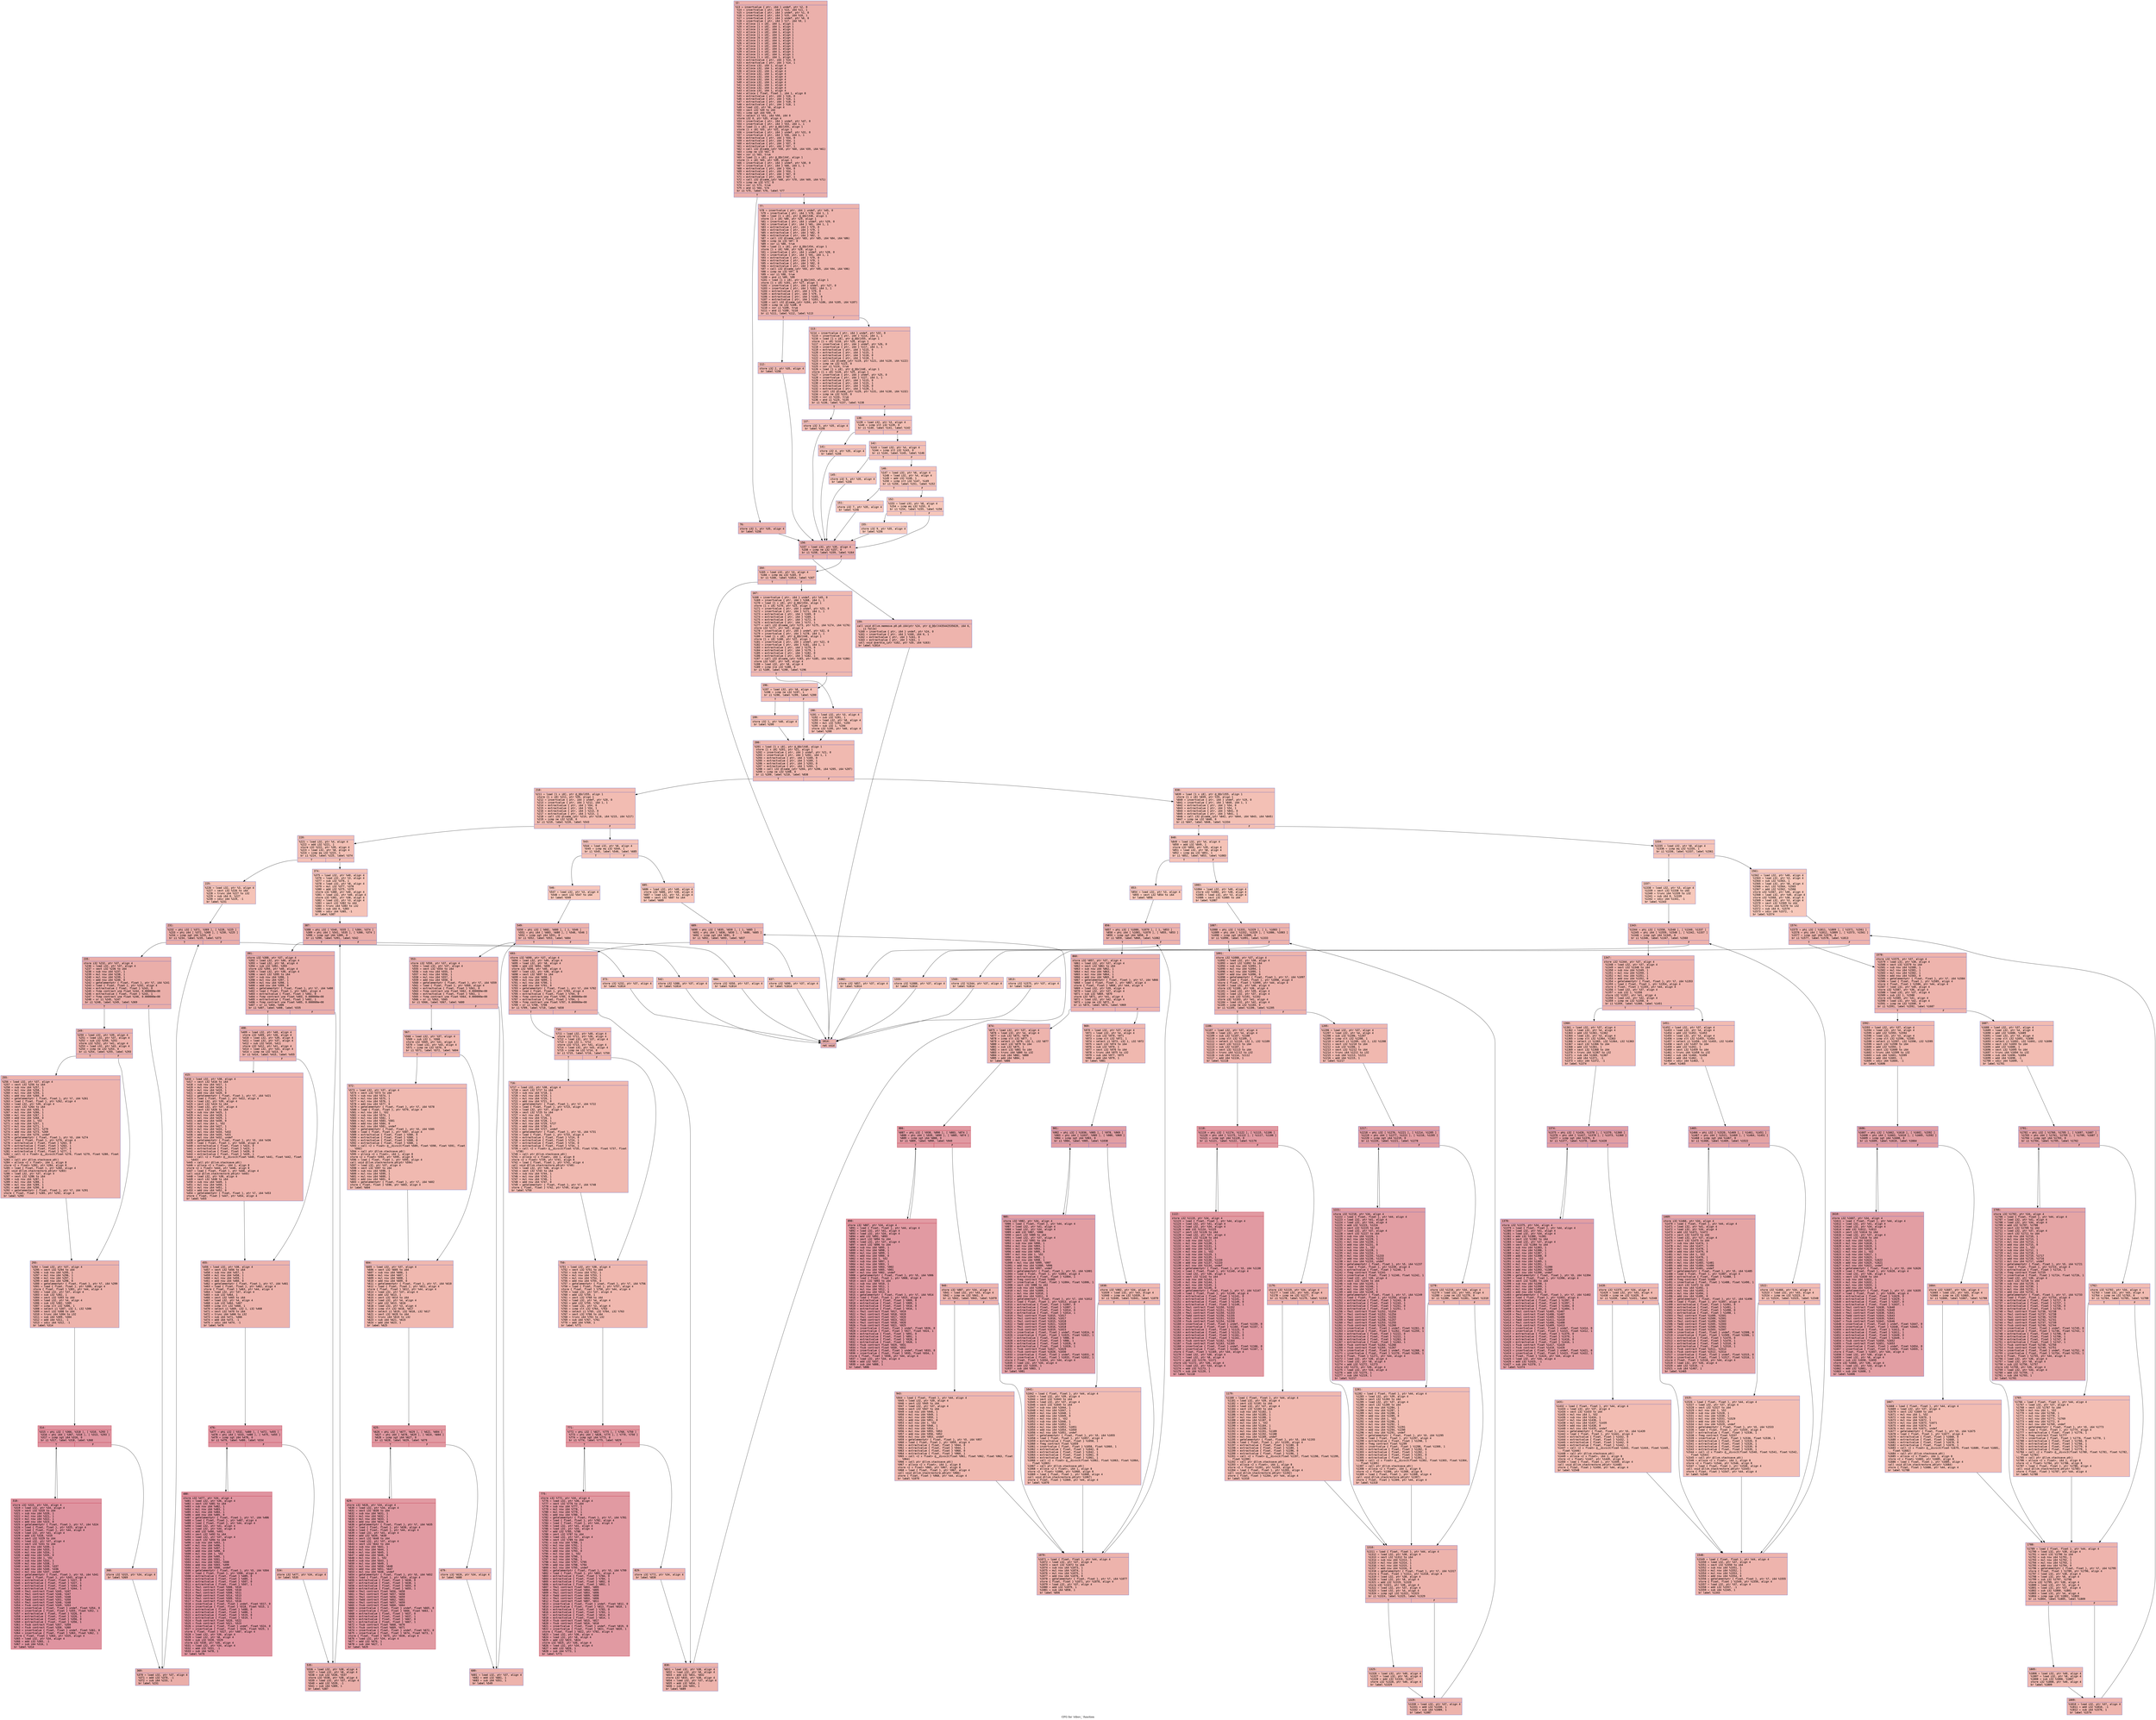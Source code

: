 digraph "CFG for 'ctbsv_' function" {
	label="CFG for 'ctbsv_' function";

	Node0x55ee0fe34a00 [shape=record,color="#3d50c3ff", style=filled, fillcolor="#d24b4070" fontname="Courier",label="{12:\l|  %13 = insertvalue \{ ptr, i64 \} undef, ptr %2, 0\l  %14 = insertvalue \{ ptr, i64 \} %13, i64 %11, 1\l  %15 = insertvalue \{ ptr, i64 \} undef, ptr %1, 0\l  %16 = insertvalue \{ ptr, i64 \} %15, i64 %10, 1\l  %17 = insertvalue \{ ptr, i64 \} undef, ptr %0, 0\l  %18 = insertvalue \{ ptr, i64 \} %17, i64 %9, 1\l  %19 = alloca [1 x i8], i64 1, align 1\l  %20 = alloca [1 x i8], i64 1, align 1\l  %21 = alloca [1 x i8], i64 1, align 1\l  %22 = alloca [1 x i8], i64 1, align 1\l  %23 = alloca [1 x i8], i64 1, align 1\l  %24 = alloca [6 x i8], i64 1, align 1\l  %25 = alloca [1 x i8], i64 1, align 1\l  %26 = alloca [1 x i8], i64 1, align 1\l  %27 = alloca [1 x i8], i64 1, align 1\l  %28 = alloca [1 x i8], i64 1, align 1\l  %29 = alloca [1 x i8], i64 1, align 1\l  %30 = alloca [1 x i8], i64 1, align 1\l  %31 = alloca [1 x i8], i64 1, align 1\l  %32 = extractvalue \{ ptr, i64 \} %14, 0\l  %33 = extractvalue \{ ptr, i64 \} %14, 1\l  %34 = alloca i32, i64 1, align 4\l  %35 = alloca i32, i64 1, align 4\l  %36 = alloca i32, i64 1, align 4\l  %37 = alloca i32, i64 1, align 4\l  %38 = alloca i32, i64 1, align 4\l  %39 = alloca i32, i64 1, align 4\l  %40 = alloca i32, i64 1, align 4\l  %41 = alloca i32, i64 1, align 4\l  %42 = alloca i32, i64 1, align 4\l  %43 = alloca i32, i64 1, align 4\l  %44 = alloca \{ float, float \}, i64 1, align 8\l  %45 = extractvalue \{ ptr, i64 \} %16, 0\l  %46 = extractvalue \{ ptr, i64 \} %16, 1\l  %47 = extractvalue \{ ptr, i64 \} %18, 0\l  %48 = extractvalue \{ ptr, i64 \} %18, 1\l  %49 = load i32, ptr %6, align 4\l  %50 = sext i32 %49 to i64\l  %51 = icmp sgt i64 %50, 0\l  %52 = select i1 %51, i64 %50, i64 0\l  store i32 0, ptr %35, align 4\l  %53 = insertvalue \{ ptr, i64 \} undef, ptr %47, 0\l  %54 = insertvalue \{ ptr, i64 \} %53, i64 1, 1\l  %55 = load [1 x i8], ptr @_QQclX55, align 1\l  store [1 x i8] %55, ptr %31, align 1\l  %56 = insertvalue \{ ptr, i64 \} undef, ptr %31, 0\l  %57 = insertvalue \{ ptr, i64 \} %56, i64 1, 1\l  %58 = extractvalue \{ ptr, i64 \} %54, 0\l  %59 = extractvalue \{ ptr, i64 \} %54, 1\l  %60 = extractvalue \{ ptr, i64 \} %57, 0\l  %61 = extractvalue \{ ptr, i64 \} %57, 1\l  %62 = call i32 @lsame_(ptr %58, ptr %60, i64 %59, i64 %61)\l  %63 = icmp ne i32 %62, 0\l  %64 = xor i1 %63, true\l  %65 = load [1 x i8], ptr @_QQclX4C, align 1\l  store [1 x i8] %65, ptr %30, align 1\l  %66 = insertvalue \{ ptr, i64 \} undef, ptr %30, 0\l  %67 = insertvalue \{ ptr, i64 \} %66, i64 1, 1\l  %68 = extractvalue \{ ptr, i64 \} %54, 0\l  %69 = extractvalue \{ ptr, i64 \} %54, 1\l  %70 = extractvalue \{ ptr, i64 \} %67, 0\l  %71 = extractvalue \{ ptr, i64 \} %67, 1\l  %72 = call i32 @lsame_(ptr %68, ptr %70, i64 %69, i64 %71)\l  %73 = icmp ne i32 %72, 0\l  %74 = xor i1 %73, true\l  %75 = and i1 %64, %74\l  br i1 %75, label %76, label %77\l|{<s0>T|<s1>F}}"];
	Node0x55ee0fe34a00:s0 -> Node0x55ee0fe37800[tooltip="12 -> 76\nProbability 50.00%" ];
	Node0x55ee0fe34a00:s1 -> Node0x55ee0fe37850[tooltip="12 -> 77\nProbability 50.00%" ];
	Node0x55ee0fe37800 [shape=record,color="#3d50c3ff", style=filled, fillcolor="#d8564670" fontname="Courier",label="{76:\l|  store i32 1, ptr %35, align 4\l  br label %156\l}"];
	Node0x55ee0fe37800 -> Node0x55ee0fe379f0[tooltip="76 -> 156\nProbability 100.00%" ];
	Node0x55ee0fe37850 [shape=record,color="#3d50c3ff", style=filled, fillcolor="#d8564670" fontname="Courier",label="{77:\l|  %78 = insertvalue \{ ptr, i64 \} undef, ptr %45, 0\l  %79 = insertvalue \{ ptr, i64 \} %78, i64 1, 1\l  %80 = load [1 x i8], ptr @_QQclX4E, align 1\l  store [1 x i8] %80, ptr %29, align 1\l  %81 = insertvalue \{ ptr, i64 \} undef, ptr %29, 0\l  %82 = insertvalue \{ ptr, i64 \} %81, i64 1, 1\l  %83 = extractvalue \{ ptr, i64 \} %79, 0\l  %84 = extractvalue \{ ptr, i64 \} %79, 1\l  %85 = extractvalue \{ ptr, i64 \} %82, 0\l  %86 = extractvalue \{ ptr, i64 \} %82, 1\l  %87 = call i32 @lsame_(ptr %83, ptr %85, i64 %84, i64 %86)\l  %88 = icmp ne i32 %87, 0\l  %89 = xor i1 %88, true\l  %90 = load [1 x i8], ptr @_QQclX54, align 1\l  store [1 x i8] %90, ptr %28, align 1\l  %91 = insertvalue \{ ptr, i64 \} undef, ptr %28, 0\l  %92 = insertvalue \{ ptr, i64 \} %91, i64 1, 1\l  %93 = extractvalue \{ ptr, i64 \} %79, 0\l  %94 = extractvalue \{ ptr, i64 \} %79, 1\l  %95 = extractvalue \{ ptr, i64 \} %92, 0\l  %96 = extractvalue \{ ptr, i64 \} %92, 1\l  %97 = call i32 @lsame_(ptr %93, ptr %95, i64 %94, i64 %96)\l  %98 = icmp ne i32 %97, 0\l  %99 = xor i1 %98, true\l  %100 = and i1 %89, %99\l  %101 = load [1 x i8], ptr @_QQclX43, align 1\l  store [1 x i8] %101, ptr %27, align 1\l  %102 = insertvalue \{ ptr, i64 \} undef, ptr %27, 0\l  %103 = insertvalue \{ ptr, i64 \} %102, i64 1, 1\l  %104 = extractvalue \{ ptr, i64 \} %79, 0\l  %105 = extractvalue \{ ptr, i64 \} %79, 1\l  %106 = extractvalue \{ ptr, i64 \} %103, 0\l  %107 = extractvalue \{ ptr, i64 \} %103, 1\l  %108 = call i32 @lsame_(ptr %104, ptr %106, i64 %105, i64 %107)\l  %109 = icmp ne i32 %108, 0\l  %110 = xor i1 %109, true\l  %111 = and i1 %100, %110\l  br i1 %111, label %112, label %113\l|{<s0>T|<s1>F}}"];
	Node0x55ee0fe37850:s0 -> Node0x55ee0fe39ac0[tooltip="77 -> 112\nProbability 50.00%" ];
	Node0x55ee0fe37850:s1 -> Node0x55ee0fe39b10[tooltip="77 -> 113\nProbability 50.00%" ];
	Node0x55ee0fe39ac0 [shape=record,color="#3d50c3ff", style=filled, fillcolor="#de614d70" fontname="Courier",label="{112:\l|  store i32 2, ptr %35, align 4\l  br label %156\l}"];
	Node0x55ee0fe39ac0 -> Node0x55ee0fe379f0[tooltip="112 -> 156\nProbability 100.00%" ];
	Node0x55ee0fe39b10 [shape=record,color="#3d50c3ff", style=filled, fillcolor="#de614d70" fontname="Courier",label="{113:\l|  %114 = insertvalue \{ ptr, i64 \} undef, ptr %32, 0\l  %115 = insertvalue \{ ptr, i64 \} %114, i64 1, 1\l  %116 = load [1 x i8], ptr @_QQclX55, align 1\l  store [1 x i8] %116, ptr %26, align 1\l  %117 = insertvalue \{ ptr, i64 \} undef, ptr %26, 0\l  %118 = insertvalue \{ ptr, i64 \} %117, i64 1, 1\l  %119 = extractvalue \{ ptr, i64 \} %115, 0\l  %120 = extractvalue \{ ptr, i64 \} %115, 1\l  %121 = extractvalue \{ ptr, i64 \} %118, 0\l  %122 = extractvalue \{ ptr, i64 \} %118, 1\l  %123 = call i32 @lsame_(ptr %119, ptr %121, i64 %120, i64 %122)\l  %124 = icmp ne i32 %123, 0\l  %125 = xor i1 %124, true\l  %126 = load [1 x i8], ptr @_QQclX4E, align 1\l  store [1 x i8] %126, ptr %25, align 1\l  %127 = insertvalue \{ ptr, i64 \} undef, ptr %25, 0\l  %128 = insertvalue \{ ptr, i64 \} %127, i64 1, 1\l  %129 = extractvalue \{ ptr, i64 \} %115, 0\l  %130 = extractvalue \{ ptr, i64 \} %115, 1\l  %131 = extractvalue \{ ptr, i64 \} %128, 0\l  %132 = extractvalue \{ ptr, i64 \} %128, 1\l  %133 = call i32 @lsame_(ptr %129, ptr %131, i64 %130, i64 %132)\l  %134 = icmp ne i32 %133, 0\l  %135 = xor i1 %134, true\l  %136 = and i1 %125, %135\l  br i1 %136, label %137, label %138\l|{<s0>T|<s1>F}}"];
	Node0x55ee0fe39b10:s0 -> Node0x55ee0fe3ad70[tooltip="113 -> 137\nProbability 50.00%" ];
	Node0x55ee0fe39b10:s1 -> Node0x55ee0fe3adc0[tooltip="113 -> 138\nProbability 50.00%" ];
	Node0x55ee0fe3ad70 [shape=record,color="#3d50c3ff", style=filled, fillcolor="#e36c5570" fontname="Courier",label="{137:\l|  store i32 3, ptr %35, align 4\l  br label %156\l}"];
	Node0x55ee0fe3ad70 -> Node0x55ee0fe379f0[tooltip="137 -> 156\nProbability 100.00%" ];
	Node0x55ee0fe3adc0 [shape=record,color="#3d50c3ff", style=filled, fillcolor="#e36c5570" fontname="Courier",label="{138:\l|  %139 = load i32, ptr %3, align 4\l  %140 = icmp slt i32 %139, 0\l  br i1 %140, label %141, label %142\l|{<s0>T|<s1>F}}"];
	Node0x55ee0fe3adc0:s0 -> Node0x55ee0fe3b0e0[tooltip="138 -> 141\nProbability 37.50%" ];
	Node0x55ee0fe3adc0:s1 -> Node0x55ee0fe3b130[tooltip="138 -> 142\nProbability 62.50%" ];
	Node0x55ee0fe3b0e0 [shape=record,color="#3d50c3ff", style=filled, fillcolor="#e8765c70" fontname="Courier",label="{141:\l|  store i32 4, ptr %35, align 4\l  br label %156\l}"];
	Node0x55ee0fe3b0e0 -> Node0x55ee0fe379f0[tooltip="141 -> 156\nProbability 100.00%" ];
	Node0x55ee0fe3b130 [shape=record,color="#3d50c3ff", style=filled, fillcolor="#e5705870" fontname="Courier",label="{142:\l|  %143 = load i32, ptr %4, align 4\l  %144 = icmp slt i32 %143, 0\l  br i1 %144, label %145, label %146\l|{<s0>T|<s1>F}}"];
	Node0x55ee0fe3b130:s0 -> Node0x55ee0fe3b450[tooltip="142 -> 145\nProbability 37.50%" ];
	Node0x55ee0fe3b130:s1 -> Node0x55ee0fe3b4a0[tooltip="142 -> 146\nProbability 62.50%" ];
	Node0x55ee0fe3b450 [shape=record,color="#3d50c3ff", style=filled, fillcolor="#ec7f6370" fontname="Courier",label="{145:\l|  store i32 5, ptr %35, align 4\l  br label %156\l}"];
	Node0x55ee0fe3b450 -> Node0x55ee0fe379f0[tooltip="145 -> 156\nProbability 100.00%" ];
	Node0x55ee0fe3b4a0 [shape=record,color="#3d50c3ff", style=filled, fillcolor="#e8765c70" fontname="Courier",label="{146:\l|  %147 = load i32, ptr %6, align 4\l  %148 = load i32, ptr %4, align 4\l  %149 = add i32 %148, 1\l  %150 = icmp slt i32 %147, %149\l  br i1 %150, label %151, label %152\l|{<s0>T|<s1>F}}"];
	Node0x55ee0fe3b4a0:s0 -> Node0x55ee0fe3b8d0[tooltip="146 -> 151\nProbability 50.00%" ];
	Node0x55ee0fe3b4a0:s1 -> Node0x55ee0fe3b920[tooltip="146 -> 152\nProbability 50.00%" ];
	Node0x55ee0fe3b8d0 [shape=record,color="#3d50c3ff", style=filled, fillcolor="#ec7f6370" fontname="Courier",label="{151:\l|  store i32 7, ptr %35, align 4\l  br label %156\l}"];
	Node0x55ee0fe3b8d0 -> Node0x55ee0fe379f0[tooltip="151 -> 156\nProbability 100.00%" ];
	Node0x55ee0fe3b920 [shape=record,color="#3d50c3ff", style=filled, fillcolor="#ec7f6370" fontname="Courier",label="{152:\l|  %153 = load i32, ptr %8, align 4\l  %154 = icmp eq i32 %153, 0\l  br i1 %154, label %155, label %156\l|{<s0>T|<s1>F}}"];
	Node0x55ee0fe3b920:s0 -> Node0x55ee0fe3bc40[tooltip="152 -> 155\nProbability 37.50%" ];
	Node0x55ee0fe3b920:s1 -> Node0x55ee0fe379f0[tooltip="152 -> 156\nProbability 62.50%" ];
	Node0x55ee0fe3bc40 [shape=record,color="#3d50c3ff", style=filled, fillcolor="#f08b6e70" fontname="Courier",label="{155:\l|  store i32 9, ptr %35, align 4\l  br label %156\l}"];
	Node0x55ee0fe3bc40 -> Node0x55ee0fe379f0[tooltip="155 -> 156\nProbability 100.00%" ];
	Node0x55ee0fe379f0 [shape=record,color="#3d50c3ff", style=filled, fillcolor="#d24b4070" fontname="Courier",label="{156:\l|  %157 = load i32, ptr %35, align 4\l  %158 = icmp ne i32 %157, 0\l  br i1 %158, label %159, label %164\l|{<s0>T|<s1>F}}"];
	Node0x55ee0fe379f0:s0 -> Node0x55ee0fe3bf60[tooltip="156 -> 159\nProbability 62.50%" ];
	Node0x55ee0fe379f0:s1 -> Node0x55ee0fe3bfb0[tooltip="156 -> 164\nProbability 37.50%" ];
	Node0x55ee0fe3bf60 [shape=record,color="#3d50c3ff", style=filled, fillcolor="#d8564670" fontname="Courier",label="{159:\l|  call void @llvm.memmove.p0.p0.i64(ptr %24, ptr @_QQclX435442535620, i64 6,\l... i1 false)\l  %160 = insertvalue \{ ptr, i64 \} undef, ptr %24, 0\l  %161 = insertvalue \{ ptr, i64 \} %160, i64 6, 1\l  %162 = extractvalue \{ ptr, i64 \} %161, 0\l  %163 = extractvalue \{ ptr, i64 \} %161, 1\l  call void @xerbla_(ptr %162, ptr %35, i64 %163)\l  br label %1814\l}"];
	Node0x55ee0fe3bf60 -> Node0x55ee0fe3c5b0[tooltip="159 -> 1814\nProbability 100.00%" ];
	Node0x55ee0fe3bfb0 [shape=record,color="#3d50c3ff", style=filled, fillcolor="#dc5d4a70" fontname="Courier",label="{164:\l|  %165 = load i32, ptr %3, align 4\l  %166 = icmp eq i32 %165, 0\l  br i1 %166, label %1814, label %167\l|{<s0>T|<s1>F}}"];
	Node0x55ee0fe3bfb0:s0 -> Node0x55ee0fe3c5b0[tooltip="164 -> 1814\nProbability 37.50%" ];
	Node0x55ee0fe3bfb0:s1 -> Node0x55ee0fe3c780[tooltip="164 -> 167\nProbability 62.50%" ];
	Node0x55ee0fe3c780 [shape=record,color="#3d50c3ff", style=filled, fillcolor="#de614d70" fontname="Courier",label="{167:\l|  %168 = insertvalue \{ ptr, i64 \} undef, ptr %45, 0\l  %169 = insertvalue \{ ptr, i64 \} %168, i64 1, 1\l  %170 = load [1 x i8], ptr @_QQclX54, align 1\l  store [1 x i8] %170, ptr %23, align 1\l  %171 = insertvalue \{ ptr, i64 \} undef, ptr %23, 0\l  %172 = insertvalue \{ ptr, i64 \} %171, i64 1, 1\l  %173 = extractvalue \{ ptr, i64 \} %169, 0\l  %174 = extractvalue \{ ptr, i64 \} %169, 1\l  %175 = extractvalue \{ ptr, i64 \} %172, 0\l  %176 = extractvalue \{ ptr, i64 \} %172, 1\l  %177 = call i32 @lsame_(ptr %173, ptr %175, i64 %174, i64 %176)\l  store i32 %177, ptr %42, align 4\l  %178 = insertvalue \{ ptr, i64 \} undef, ptr %32, 0\l  %179 = insertvalue \{ ptr, i64 \} %178, i64 1, 1\l  %180 = load [1 x i8], ptr @_QQclX4E, align 1\l  store [1 x i8] %180, ptr %22, align 1\l  %181 = insertvalue \{ ptr, i64 \} undef, ptr %22, 0\l  %182 = insertvalue \{ ptr, i64 \} %181, i64 1, 1\l  %183 = extractvalue \{ ptr, i64 \} %179, 0\l  %184 = extractvalue \{ ptr, i64 \} %179, 1\l  %185 = extractvalue \{ ptr, i64 \} %182, 0\l  %186 = extractvalue \{ ptr, i64 \} %182, 1\l  %187 = call i32 @lsame_(ptr %183, ptr %185, i64 %184, i64 %186)\l  store i32 %187, ptr %43, align 4\l  %188 = load i32, ptr %8, align 4\l  %189 = icmp sle i32 %188, 0\l  br i1 %189, label %190, label %196\l|{<s0>T|<s1>F}}"];
	Node0x55ee0fe3c780:s0 -> Node0x55ee0fe3d9b0[tooltip="167 -> 190\nProbability 50.00%" ];
	Node0x55ee0fe3c780:s1 -> Node0x55ee0fe3da00[tooltip="167 -> 196\nProbability 50.00%" ];
	Node0x55ee0fe3d9b0 [shape=record,color="#3d50c3ff", style=filled, fillcolor="#e36c5570" fontname="Courier",label="{190:\l|  %191 = load i32, ptr %3, align 4\l  %192 = sub i32 %191, 1\l  %193 = load i32, ptr %8, align 4\l  %194 = mul i32 %192, %193\l  %195 = sub i32 1, %194\l  store i32 %195, ptr %40, align 4\l  br label %200\l}"];
	Node0x55ee0fe3d9b0 -> Node0x55ee0fe38a40[tooltip="190 -> 200\nProbability 100.00%" ];
	Node0x55ee0fe3da00 [shape=record,color="#3d50c3ff", style=filled, fillcolor="#e36c5570" fontname="Courier",label="{196:\l|  %197 = load i32, ptr %8, align 4\l  %198 = icmp ne i32 %197, 1\l  br i1 %198, label %199, label %200\l|{<s0>T|<s1>F}}"];
	Node0x55ee0fe3da00:s0 -> Node0x55ee0fe38c10[tooltip="196 -> 199\nProbability 50.00%" ];
	Node0x55ee0fe3da00:s1 -> Node0x55ee0fe38a40[tooltip="196 -> 200\nProbability 50.00%" ];
	Node0x55ee0fe38c10 [shape=record,color="#3d50c3ff", style=filled, fillcolor="#e8765c70" fontname="Courier",label="{199:\l|  store i32 1, ptr %40, align 4\l  br label %200\l}"];
	Node0x55ee0fe38c10 -> Node0x55ee0fe38a40[tooltip="199 -> 200\nProbability 100.00%" ];
	Node0x55ee0fe38a40 [shape=record,color="#3d50c3ff", style=filled, fillcolor="#de614d70" fontname="Courier",label="{200:\l|  %201 = load [1 x i8], ptr @_QQclX4E, align 1\l  store [1 x i8] %201, ptr %21, align 1\l  %202 = insertvalue \{ ptr, i64 \} undef, ptr %21, 0\l  %203 = insertvalue \{ ptr, i64 \} %202, i64 1, 1\l  %204 = extractvalue \{ ptr, i64 \} %169, 0\l  %205 = extractvalue \{ ptr, i64 \} %169, 1\l  %206 = extractvalue \{ ptr, i64 \} %203, 0\l  %207 = extractvalue \{ ptr, i64 \} %203, 1\l  %208 = call i32 @lsame_(ptr %204, ptr %206, i64 %205, i64 %207)\l  %209 = icmp ne i32 %208, 0\l  br i1 %209, label %210, label %838\l|{<s0>T|<s1>F}}"];
	Node0x55ee0fe38a40:s0 -> Node0x55ee0fe394c0[tooltip="200 -> 210\nProbability 62.50%" ];
	Node0x55ee0fe38a40:s1 -> Node0x55ee0fe39510[tooltip="200 -> 838\nProbability 37.50%" ];
	Node0x55ee0fe394c0 [shape=record,color="#3d50c3ff", style=filled, fillcolor="#e1675170" fontname="Courier",label="{210:\l|  %211 = load [1 x i8], ptr @_QQclX55, align 1\l  store [1 x i8] %211, ptr %20, align 1\l  %212 = insertvalue \{ ptr, i64 \} undef, ptr %20, 0\l  %213 = insertvalue \{ ptr, i64 \} %212, i64 1, 1\l  %214 = extractvalue \{ ptr, i64 \} %54, 0\l  %215 = extractvalue \{ ptr, i64 \} %54, 1\l  %216 = extractvalue \{ ptr, i64 \} %213, 0\l  %217 = extractvalue \{ ptr, i64 \} %213, 1\l  %218 = call i32 @lsame_(ptr %214, ptr %216, i64 %215, i64 %217)\l  %219 = icmp ne i32 %218, 0\l  br i1 %219, label %220, label %543\l|{<s0>T|<s1>F}}"];
	Node0x55ee0fe394c0:s0 -> Node0x55ee0fe400c0[tooltip="210 -> 220\nProbability 62.50%" ];
	Node0x55ee0fe394c0:s1 -> Node0x55ee0fe40110[tooltip="210 -> 543\nProbability 37.50%" ];
	Node0x55ee0fe400c0 [shape=record,color="#3d50c3ff", style=filled, fillcolor="#e5705870" fontname="Courier",label="{220:\l|  %221 = load i32, ptr %4, align 4\l  %222 = add i32 %221, 1\l  store i32 %222, ptr %39, align 4\l  %223 = load i32, ptr %8, align 4\l  %224 = icmp eq i32 %223, 1\l  br i1 %224, label %225, label %374\l|{<s0>T|<s1>F}}"];
	Node0x55ee0fe400c0:s0 -> Node0x55ee0fe404d0[tooltip="220 -> 225\nProbability 50.00%" ];
	Node0x55ee0fe400c0:s1 -> Node0x55ee0fe40520[tooltip="220 -> 374\nProbability 50.00%" ];
	Node0x55ee0fe404d0 [shape=record,color="#3d50c3ff", style=filled, fillcolor="#e8765c70" fontname="Courier",label="{225:\l|  %226 = load i32, ptr %3, align 4\l  %227 = sext i32 %226 to i64\l  %228 = trunc i64 %227 to i32\l  %229 = sub i64 0, %227\l  %230 = sdiv i64 %229, -1\l  br label %231\l}"];
	Node0x55ee0fe404d0 -> Node0x55ee0fe408a0[tooltip="225 -> 231\nProbability 100.00%" ];
	Node0x55ee0fe408a0 [shape=record,color="#3d50c3ff", style=filled, fillcolor="#d0473d70" fontname="Courier",label="{231:\l|  %232 = phi i32 [ %371, %369 ], [ %228, %225 ]\l  %233 = phi i64 [ %372, %369 ], [ %230, %225 ]\l  %234 = icmp sgt i64 %233, 0\l  br i1 %234, label %235, label %373\l|{<s0>T|<s1>F}}"];
	Node0x55ee0fe408a0:s0 -> Node0x55ee0fe40bc0[tooltip="231 -> 235\nProbability 96.88%" ];
	Node0x55ee0fe408a0:s1 -> Node0x55ee0fe40c10[tooltip="231 -> 373\nProbability 3.12%" ];
	Node0x55ee0fe40bc0 [shape=record,color="#3d50c3ff", style=filled, fillcolor="#d0473d70" fontname="Courier",label="{235:\l|  store i32 %232, ptr %37, align 4\l  %236 = load i32, ptr %37, align 4\l  %237 = sext i32 %236 to i64\l  %238 = sub nsw i64 %237, 1\l  %239 = mul nsw i64 %238, 1\l  %240 = mul nsw i64 %239, 1\l  %241 = add nsw i64 %240, 0\l  %242 = getelementptr \{ float, float \}, ptr %7, i64 %241\l  %243 = load \{ float, float \}, ptr %242, align 4\l  %244 = extractvalue \{ float, float \} %243, 0\l  %245 = fcmp contract une float %244, 0.000000e+00\l  %246 = extractvalue \{ float, float \} %243, 1\l  %247 = fcmp contract une float %246, 0.000000e+00\l  %248 = or i1 %245, %247\l  br i1 %248, label %249, label %369\l|{<s0>T|<s1>F}}"];
	Node0x55ee0fe40bc0:s0 -> Node0x55ee0fe414d0[tooltip="235 -> 249\nProbability 50.00%" ];
	Node0x55ee0fe40bc0:s1 -> Node0x55ee0fe40960[tooltip="235 -> 369\nProbability 50.00%" ];
	Node0x55ee0fe414d0 [shape=record,color="#3d50c3ff", style=filled, fillcolor="#d6524470" fontname="Courier",label="{249:\l|  %250 = load i32, ptr %39, align 4\l  %251 = load i32, ptr %37, align 4\l  %252 = sub i32 %250, %251\l  store i32 %252, ptr %41, align 4\l  %253 = load i32, ptr %43, align 4\l  %254 = icmp ne i32 %253, 0\l  br i1 %254, label %255, label %293\l|{<s0>T|<s1>F}}"];
	Node0x55ee0fe414d0:s0 -> Node0x55ee0fe41910[tooltip="249 -> 255\nProbability 62.50%" ];
	Node0x55ee0fe414d0:s1 -> Node0x55ee0fe41960[tooltip="249 -> 293\nProbability 37.50%" ];
	Node0x55ee0fe41910 [shape=record,color="#3d50c3ff", style=filled, fillcolor="#d8564670" fontname="Courier",label="{255:\l|  %256 = load i32, ptr %37, align 4\l  %257 = sext i32 %256 to i64\l  %258 = sub nsw i64 %257, 1\l  %259 = mul nsw i64 %258, 1\l  %260 = mul nsw i64 %259, 1\l  %261 = add nsw i64 %260, 0\l  %262 = getelementptr \{ float, float \}, ptr %7, i64 %261\l  %263 = load \{ float, float \}, ptr %262, align 4\l  %264 = load i32, ptr %39, align 4\l  %265 = sext i32 %264 to i64\l  %266 = sub nsw i64 %265, 1\l  %267 = mul nsw i64 %266, 1\l  %268 = mul nsw i64 %267, 1\l  %269 = add nsw i64 %268, 0\l  %270 = mul nsw i64 1, %52\l  %271 = sub nsw i64 %257, 1\l  %272 = mul nsw i64 %271, 1\l  %273 = mul nsw i64 %272, %270\l  %274 = add nsw i64 %273, %269\l  %275 = mul nsw i64 %270, undef\l  %276 = getelementptr \{ float, float \}, ptr %5, i64 %274\l  %277 = load \{ float, float \}, ptr %276, align 4\l  %278 = extractvalue \{ float, float \} %263, 0\l  %279 = extractvalue \{ float, float \} %263, 1\l  %280 = extractvalue \{ float, float \} %277, 0\l  %281 = extractvalue \{ float, float \} %277, 1\l  %282 = call \<2 x float\> @__divsc3(float %278, float %279, float %280, float\l... %281)\l  %283 = call ptr @llvm.stacksave.p0()\l  %284 = alloca \<2 x float\>, i64 1, align 8\l  store \<2 x float\> %282, ptr %284, align 8\l  %285 = load \{ float, float \}, ptr %284, align 4\l  call void @llvm.stackrestore.p0(ptr %283)\l  %286 = load i32, ptr %37, align 4\l  %287 = sext i32 %286 to i64\l  %288 = sub nsw i64 %287, 1\l  %289 = mul nsw i64 %288, 1\l  %290 = mul nsw i64 %289, 1\l  %291 = add nsw i64 %290, 0\l  %292 = getelementptr \{ float, float \}, ptr %7, i64 %291\l  store \{ float, float \} %285, ptr %292, align 4\l  br label %293\l}"];
	Node0x55ee0fe41910 -> Node0x55ee0fe41960[tooltip="255 -> 293\nProbability 100.00%" ];
	Node0x55ee0fe41960 [shape=record,color="#3d50c3ff", style=filled, fillcolor="#d6524470" fontname="Courier",label="{293:\l|  %294 = load i32, ptr %37, align 4\l  %295 = sext i32 %294 to i64\l  %296 = sub nsw i64 %295, 1\l  %297 = mul nsw i64 %296, 1\l  %298 = mul nsw i64 %297, 1\l  %299 = add nsw i64 %298, 0\l  %300 = getelementptr \{ float, float \}, ptr %7, i64 %299\l  %301 = load \{ float, float \}, ptr %300, align 4\l  store \{ float, float \} %301, ptr %44, align 4\l  %302 = load i32, ptr %37, align 4\l  %303 = sub i32 %302, 1\l  %304 = sext i32 %303 to i64\l  %305 = load i32, ptr %4, align 4\l  %306 = sub i32 %302, %305\l  %307 = icmp slt i32 %306, 1\l  %308 = select i1 %307, i32 1, i32 %306\l  %309 = sext i32 %308 to i64\l  %310 = trunc i64 %304 to i32\l  %311 = sub i64 %309, %304\l  %312 = add i64 %311, -1\l  %313 = sdiv i64 %312, -1\l  br label %314\l}"];
	Node0x55ee0fe41960 -> Node0x55ee0fe43d80[tooltip="293 -> 314\nProbability 100.00%" ];
	Node0x55ee0fe43d80 [shape=record,color="#b70d28ff", style=filled, fillcolor="#b70d2870" fontname="Courier",label="{314:\l|  %315 = phi i32 [ %366, %318 ], [ %310, %293 ]\l  %316 = phi i64 [ %367, %318 ], [ %313, %293 ]\l  %317 = icmp sgt i64 %316, 0\l  br i1 %317, label %318, label %368\l|{<s0>T|<s1>F}}"];
	Node0x55ee0fe43d80:s0 -> Node0x55ee0fe43e40[tooltip="314 -> 318\nProbability 96.88%" ];
	Node0x55ee0fe43d80:s1 -> Node0x55ee0fe440a0[tooltip="314 -> 368\nProbability 3.12%" ];
	Node0x55ee0fe43e40 [shape=record,color="#b70d28ff", style=filled, fillcolor="#b70d2870" fontname="Courier",label="{318:\l|  store i32 %315, ptr %34, align 4\l  %319 = load i32, ptr %34, align 4\l  %320 = sext i32 %319 to i64\l  %321 = sub nsw i64 %320, 1\l  %322 = mul nsw i64 %321, 1\l  %323 = mul nsw i64 %322, 1\l  %324 = add nsw i64 %323, 0\l  %325 = getelementptr \{ float, float \}, ptr %7, i64 %324\l  %326 = load \{ float, float \}, ptr %325, align 4\l  %327 = load \{ float, float \}, ptr %44, align 4\l  %328 = load i32, ptr %41, align 4\l  %329 = add i32 %328, %319\l  %330 = sext i32 %329 to i64\l  %331 = load i32, ptr %37, align 4\l  %332 = sext i32 %331 to i64\l  %333 = sub nsw i64 %330, 1\l  %334 = mul nsw i64 %333, 1\l  %335 = mul nsw i64 %334, 1\l  %336 = add nsw i64 %335, 0\l  %337 = mul nsw i64 1, %52\l  %338 = sub nsw i64 %332, 1\l  %339 = mul nsw i64 %338, 1\l  %340 = mul nsw i64 %339, %337\l  %341 = add nsw i64 %340, %336\l  %342 = mul nsw i64 %337, undef\l  %343 = getelementptr \{ float, float \}, ptr %5, i64 %341\l  %344 = load \{ float, float \}, ptr %343, align 4\l  %345 = extractvalue \{ float, float \} %327, 0\l  %346 = extractvalue \{ float, float \} %327, 1\l  %347 = extractvalue \{ float, float \} %344, 0\l  %348 = extractvalue \{ float, float \} %344, 1\l  %349 = fmul contract float %345, %347\l  %350 = fmul contract float %346, %347\l  %351 = fmul contract float %345, %348\l  %352 = fadd contract float %351, %350\l  %353 = fmul contract float %346, %348\l  %354 = fsub contract float %349, %353\l  %355 = insertvalue \{ float, float \} undef, float %354, 0\l  %356 = insertvalue \{ float, float \} %355, float %352, 1\l  %357 = extractvalue \{ float, float \} %326, 0\l  %358 = extractvalue \{ float, float \} %326, 1\l  %359 = extractvalue \{ float, float \} %356, 0\l  %360 = extractvalue \{ float, float \} %356, 1\l  %361 = fsub contract float %357, %359\l  %362 = fsub contract float %358, %360\l  %363 = insertvalue \{ float, float \} undef, float %361, 0\l  %364 = insertvalue \{ float, float \} %363, float %362, 1\l  store \{ float, float \} %364, ptr %325, align 4\l  %365 = load i32, ptr %34, align 4\l  %366 = add i32 %365, -1\l  %367 = sub i64 %316, 1\l  br label %314\l}"];
	Node0x55ee0fe43e40 -> Node0x55ee0fe43d80[tooltip="318 -> 314\nProbability 100.00%" ];
	Node0x55ee0fe440a0 [shape=record,color="#3d50c3ff", style=filled, fillcolor="#d6524470" fontname="Courier",label="{368:\l|  store i32 %315, ptr %34, align 4\l  br label %369\l}"];
	Node0x55ee0fe440a0 -> Node0x55ee0fe40960[tooltip="368 -> 369\nProbability 100.00%" ];
	Node0x55ee0fe40960 [shape=record,color="#3d50c3ff", style=filled, fillcolor="#d0473d70" fontname="Courier",label="{369:\l|  %370 = load i32, ptr %37, align 4\l  %371 = add i32 %370, -1\l  %372 = sub i64 %233, 1\l  br label %231\l}"];
	Node0x55ee0fe40960 -> Node0x55ee0fe408a0[tooltip="369 -> 231\nProbability 100.00%" ];
	Node0x55ee0fe40c10 [shape=record,color="#3d50c3ff", style=filled, fillcolor="#e8765c70" fontname="Courier",label="{373:\l|  store i32 %232, ptr %37, align 4\l  br label %1814\l}"];
	Node0x55ee0fe40c10 -> Node0x55ee0fe3c5b0[tooltip="373 -> 1814\nProbability 100.00%" ];
	Node0x55ee0fe40520 [shape=record,color="#3d50c3ff", style=filled, fillcolor="#e8765c70" fontname="Courier",label="{374:\l|  %375 = load i32, ptr %40, align 4\l  %376 = load i32, ptr %3, align 4\l  %377 = sub i32 %376, 1\l  %378 = load i32, ptr %8, align 4\l  %379 = mul i32 %377, %378\l  %380 = add i32 %375, %379\l  store i32 %380, ptr %40, align 4\l  %381 = load i32, ptr %40, align 4\l  store i32 %381, ptr %38, align 4\l  %382 = load i32, ptr %3, align 4\l  %383 = sext i32 %382 to i64\l  %384 = trunc i64 %383 to i32\l  %385 = sub i64 0, %383\l  %386 = sdiv i64 %385, -1\l  br label %387\l}"];
	Node0x55ee0fe40520 -> Node0x55ee0fe3dd10[tooltip="374 -> 387\nProbability 100.00%" ];
	Node0x55ee0fe3dd10 [shape=record,color="#3d50c3ff", style=filled, fillcolor="#d0473d70" fontname="Courier",label="{387:\l|  %388 = phi i32 [ %540, %535 ], [ %384, %374 ]\l  %389 = phi i64 [ %541, %535 ], [ %386, %374 ]\l  %390 = icmp sgt i64 %389, 0\l  br i1 %390, label %391, label %542\l|{<s0>T|<s1>F}}"];
	Node0x55ee0fe3dd10:s0 -> Node0x55ee0fe3e030[tooltip="387 -> 391\nProbability 96.88%" ];
	Node0x55ee0fe3dd10:s1 -> Node0x55ee0fe3e080[tooltip="387 -> 542\nProbability 3.12%" ];
	Node0x55ee0fe3e030 [shape=record,color="#3d50c3ff", style=filled, fillcolor="#d0473d70" fontname="Courier",label="{391:\l|  store i32 %388, ptr %37, align 4\l  %392 = load i32, ptr %40, align 4\l  %393 = load i32, ptr %8, align 4\l  %394 = sub i32 %392, %393\l  store i32 %394, ptr %40, align 4\l  %395 = load i32, ptr %38, align 4\l  %396 = sext i32 %395 to i64\l  %397 = sub nsw i64 %396, 1\l  %398 = mul nsw i64 %397, 1\l  %399 = mul nsw i64 %398, 1\l  %400 = add nsw i64 %399, 0\l  %401 = getelementptr \{ float, float \}, ptr %7, i64 %400\l  %402 = load \{ float, float \}, ptr %401, align 4\l  %403 = extractvalue \{ float, float \} %402, 0\l  %404 = fcmp contract une float %403, 0.000000e+00\l  %405 = extractvalue \{ float, float \} %402, 1\l  %406 = fcmp contract une float %405, 0.000000e+00\l  %407 = or i1 %404, %406\l  br i1 %407, label %408, label %535\l|{<s0>T|<s1>F}}"];
	Node0x55ee0fe3e030:s0 -> Node0x55ee0fe3eb70[tooltip="391 -> 408\nProbability 50.00%" ];
	Node0x55ee0fe3e030:s1 -> Node0x55ee0fe3ddd0[tooltip="391 -> 535\nProbability 50.00%" ];
	Node0x55ee0fe3eb70 [shape=record,color="#3d50c3ff", style=filled, fillcolor="#d6524470" fontname="Courier",label="{408:\l|  %409 = load i32, ptr %40, align 4\l  store i32 %409, ptr %36, align 4\l  %410 = load i32, ptr %39, align 4\l  %411 = load i32, ptr %37, align 4\l  %412 = sub i32 %410, %411\l  store i32 %412, ptr %41, align 4\l  %413 = load i32, ptr %43, align 4\l  %414 = icmp ne i32 %413, 0\l  br i1 %414, label %415, label %455\l|{<s0>T|<s1>F}}"];
	Node0x55ee0fe3eb70:s0 -> Node0x55ee0fe3f0d0[tooltip="408 -> 415\nProbability 62.50%" ];
	Node0x55ee0fe3eb70:s1 -> Node0x55ee0fe3f120[tooltip="408 -> 455\nProbability 37.50%" ];
	Node0x55ee0fe3f0d0 [shape=record,color="#3d50c3ff", style=filled, fillcolor="#d8564670" fontname="Courier",label="{415:\l|  %416 = load i32, ptr %38, align 4\l  %417 = sext i32 %416 to i64\l  %418 = sub nsw i64 %417, 1\l  %419 = mul nsw i64 %418, 1\l  %420 = mul nsw i64 %419, 1\l  %421 = add nsw i64 %420, 0\l  %422 = getelementptr \{ float, float \}, ptr %7, i64 %421\l  %423 = load \{ float, float \}, ptr %422, align 4\l  %424 = load i32, ptr %39, align 4\l  %425 = sext i32 %424 to i64\l  %426 = load i32, ptr %37, align 4\l  %427 = sext i32 %426 to i64\l  %428 = sub nsw i64 %425, 1\l  %429 = mul nsw i64 %428, 1\l  %430 = mul nsw i64 %429, 1\l  %431 = add nsw i64 %430, 0\l  %432 = mul nsw i64 1, %52\l  %433 = sub nsw i64 %427, 1\l  %434 = mul nsw i64 %433, 1\l  %435 = mul nsw i64 %434, %432\l  %436 = add nsw i64 %435, %431\l  %437 = mul nsw i64 %432, undef\l  %438 = getelementptr \{ float, float \}, ptr %5, i64 %436\l  %439 = load \{ float, float \}, ptr %438, align 4\l  %440 = extractvalue \{ float, float \} %423, 0\l  %441 = extractvalue \{ float, float \} %423, 1\l  %442 = extractvalue \{ float, float \} %439, 0\l  %443 = extractvalue \{ float, float \} %439, 1\l  %444 = call \<2 x float\> @__divsc3(float %440, float %441, float %442, float\l... %443)\l  %445 = call ptr @llvm.stacksave.p0()\l  %446 = alloca \<2 x float\>, i64 1, align 8\l  store \<2 x float\> %444, ptr %446, align 8\l  %447 = load \{ float, float \}, ptr %446, align 4\l  call void @llvm.stackrestore.p0(ptr %445)\l  %448 = load i32, ptr %38, align 4\l  %449 = sext i32 %448 to i64\l  %450 = sub nsw i64 %449, 1\l  %451 = mul nsw i64 %450, 1\l  %452 = mul nsw i64 %451, 1\l  %453 = add nsw i64 %452, 0\l  %454 = getelementptr \{ float, float \}, ptr %7, i64 %453\l  store \{ float, float \} %447, ptr %454, align 4\l  br label %455\l}"];
	Node0x55ee0fe3f0d0 -> Node0x55ee0fe3f120[tooltip="415 -> 455\nProbability 100.00%" ];
	Node0x55ee0fe3f120 [shape=record,color="#3d50c3ff", style=filled, fillcolor="#d6524470" fontname="Courier",label="{455:\l|  %456 = load i32, ptr %38, align 4\l  %457 = sext i32 %456 to i64\l  %458 = sub nsw i64 %457, 1\l  %459 = mul nsw i64 %458, 1\l  %460 = mul nsw i64 %459, 1\l  %461 = add nsw i64 %460, 0\l  %462 = getelementptr \{ float, float \}, ptr %7, i64 %461\l  %463 = load \{ float, float \}, ptr %462, align 4\l  store \{ float, float \} %463, ptr %44, align 4\l  %464 = load i32, ptr %37, align 4\l  %465 = sub i32 %464, 1\l  %466 = sext i32 %465 to i64\l  %467 = load i32, ptr %4, align 4\l  %468 = sub i32 %464, %467\l  %469 = icmp slt i32 %468, 1\l  %470 = select i1 %469, i32 1, i32 %468\l  %471 = sext i32 %470 to i64\l  %472 = trunc i64 %466 to i32\l  %473 = sub i64 %471, %466\l  %474 = add i64 %473, -1\l  %475 = sdiv i64 %474, -1\l  br label %476\l}"];
	Node0x55ee0fe3f120 -> Node0x55ee0fe4fef0[tooltip="455 -> 476\nProbability 100.00%" ];
	Node0x55ee0fe4fef0 [shape=record,color="#b70d28ff", style=filled, fillcolor="#b70d2870" fontname="Courier",label="{476:\l|  %477 = phi i32 [ %532, %480 ], [ %472, %455 ]\l  %478 = phi i64 [ %533, %480 ], [ %475, %455 ]\l  %479 = icmp sgt i64 %478, 0\l  br i1 %479, label %480, label %534\l|{<s0>T|<s1>F}}"];
	Node0x55ee0fe4fef0:s0 -> Node0x55ee0fe4ffb0[tooltip="476 -> 480\nProbability 96.88%" ];
	Node0x55ee0fe4fef0:s1 -> Node0x55ee0fe50210[tooltip="476 -> 534\nProbability 3.12%" ];
	Node0x55ee0fe4ffb0 [shape=record,color="#b70d28ff", style=filled, fillcolor="#b70d2870" fontname="Courier",label="{480:\l|  store i32 %477, ptr %34, align 4\l  %481 = load i32, ptr %36, align 4\l  %482 = sext i32 %481 to i64\l  %483 = sub nsw i64 %482, 1\l  %484 = mul nsw i64 %483, 1\l  %485 = mul nsw i64 %484, 1\l  %486 = add nsw i64 %485, 0\l  %487 = getelementptr \{ float, float \}, ptr %7, i64 %486\l  %488 = load \{ float, float \}, ptr %487, align 4\l  %489 = load \{ float, float \}, ptr %44, align 4\l  %490 = load i32, ptr %41, align 4\l  %491 = load i32, ptr %34, align 4\l  %492 = add i32 %490, %491\l  %493 = sext i32 %492 to i64\l  %494 = load i32, ptr %37, align 4\l  %495 = sext i32 %494 to i64\l  %496 = sub nsw i64 %493, 1\l  %497 = mul nsw i64 %496, 1\l  %498 = mul nsw i64 %497, 1\l  %499 = add nsw i64 %498, 0\l  %500 = mul nsw i64 1, %52\l  %501 = sub nsw i64 %495, 1\l  %502 = mul nsw i64 %501, 1\l  %503 = mul nsw i64 %502, %500\l  %504 = add nsw i64 %503, %499\l  %505 = mul nsw i64 %500, undef\l  %506 = getelementptr \{ float, float \}, ptr %5, i64 %504\l  %507 = load \{ float, float \}, ptr %506, align 4\l  %508 = extractvalue \{ float, float \} %489, 0\l  %509 = extractvalue \{ float, float \} %489, 1\l  %510 = extractvalue \{ float, float \} %507, 0\l  %511 = extractvalue \{ float, float \} %507, 1\l  %512 = fmul contract float %508, %510\l  %513 = fmul contract float %509, %510\l  %514 = fmul contract float %508, %511\l  %515 = fadd contract float %514, %513\l  %516 = fmul contract float %509, %511\l  %517 = fsub contract float %512, %516\l  %518 = insertvalue \{ float, float \} undef, float %517, 0\l  %519 = insertvalue \{ float, float \} %518, float %515, 1\l  %520 = extractvalue \{ float, float \} %488, 0\l  %521 = extractvalue \{ float, float \} %488, 1\l  %522 = extractvalue \{ float, float \} %519, 0\l  %523 = extractvalue \{ float, float \} %519, 1\l  %524 = fsub contract float %520, %522\l  %525 = fsub contract float %521, %523\l  %526 = insertvalue \{ float, float \} undef, float %524, 0\l  %527 = insertvalue \{ float, float \} %526, float %525, 1\l  store \{ float, float \} %527, ptr %487, align 4\l  %528 = load i32, ptr %36, align 4\l  %529 = load i32, ptr %8, align 4\l  %530 = sub i32 %528, %529\l  store i32 %530, ptr %36, align 4\l  %531 = load i32, ptr %34, align 4\l  %532 = add i32 %531, -1\l  %533 = sub i64 %478, 1\l  br label %476\l}"];
	Node0x55ee0fe4ffb0 -> Node0x55ee0fe4fef0[tooltip="480 -> 476\nProbability 100.00%" ];
	Node0x55ee0fe50210 [shape=record,color="#3d50c3ff", style=filled, fillcolor="#d6524470" fontname="Courier",label="{534:\l|  store i32 %477, ptr %34, align 4\l  br label %535\l}"];
	Node0x55ee0fe50210 -> Node0x55ee0fe3ddd0[tooltip="534 -> 535\nProbability 100.00%" ];
	Node0x55ee0fe3ddd0 [shape=record,color="#3d50c3ff", style=filled, fillcolor="#d0473d70" fontname="Courier",label="{535:\l|  %536 = load i32, ptr %38, align 4\l  %537 = load i32, ptr %8, align 4\l  %538 = sub i32 %536, %537\l  store i32 %538, ptr %38, align 4\l  %539 = load i32, ptr %37, align 4\l  %540 = add i32 %539, -1\l  %541 = sub i64 %389, 1\l  br label %387\l}"];
	Node0x55ee0fe3ddd0 -> Node0x55ee0fe3dd10[tooltip="535 -> 387\nProbability 100.00%" ];
	Node0x55ee0fe3e080 [shape=record,color="#3d50c3ff", style=filled, fillcolor="#e8765c70" fontname="Courier",label="{542:\l|  store i32 %388, ptr %37, align 4\l  br label %1814\l}"];
	Node0x55ee0fe3e080 -> Node0x55ee0fe3c5b0[tooltip="542 -> 1814\nProbability 100.00%" ];
	Node0x55ee0fe40110 [shape=record,color="#3d50c3ff", style=filled, fillcolor="#e8765c70" fontname="Courier",label="{543:\l|  %544 = load i32, ptr %8, align 4\l  %545 = icmp eq i32 %544, 1\l  br i1 %545, label %546, label %685\l|{<s0>T|<s1>F}}"];
	Node0x55ee0fe40110:s0 -> Node0x55ee0fe52a40[tooltip="543 -> 546\nProbability 50.00%" ];
	Node0x55ee0fe40110:s1 -> Node0x55ee0fe52a90[tooltip="543 -> 685\nProbability 50.00%" ];
	Node0x55ee0fe52a40 [shape=record,color="#3d50c3ff", style=filled, fillcolor="#ec7f6370" fontname="Courier",label="{546:\l|  %547 = load i32, ptr %3, align 4\l  %548 = sext i32 %547 to i64\l  br label %549\l}"];
	Node0x55ee0fe52a40 -> Node0x55ee0fe52c80[tooltip="546 -> 549\nProbability 100.00%" ];
	Node0x55ee0fe52c80 [shape=record,color="#3d50c3ff", style=filled, fillcolor="#d6524470" fontname="Courier",label="{549:\l|  %550 = phi i32 [ %682, %680 ], [ 1, %546 ]\l  %551 = phi i64 [ %683, %680 ], [ %548, %546 ]\l  %552 = icmp sgt i64 %551, 0\l  br i1 %552, label %553, label %684\l|{<s0>T|<s1>F}}"];
	Node0x55ee0fe52c80:s0 -> Node0x55ee0fe52fa0[tooltip="549 -> 553\nProbability 96.88%" ];
	Node0x55ee0fe52c80:s1 -> Node0x55ee0fe52ff0[tooltip="549 -> 684\nProbability 3.12%" ];
	Node0x55ee0fe52fa0 [shape=record,color="#3d50c3ff", style=filled, fillcolor="#d6524470" fontname="Courier",label="{553:\l|  store i32 %550, ptr %37, align 4\l  %554 = load i32, ptr %37, align 4\l  %555 = sext i32 %554 to i64\l  %556 = sub nsw i64 %555, 1\l  %557 = mul nsw i64 %556, 1\l  %558 = mul nsw i64 %557, 1\l  %559 = add nsw i64 %558, 0\l  %560 = getelementptr \{ float, float \}, ptr %7, i64 %559\l  %561 = load \{ float, float \}, ptr %560, align 4\l  %562 = extractvalue \{ float, float \} %561, 0\l  %563 = fcmp contract une float %562, 0.000000e+00\l  %564 = extractvalue \{ float, float \} %561, 1\l  %565 = fcmp contract une float %564, 0.000000e+00\l  %566 = or i1 %563, %565\l  br i1 %566, label %567, label %680\l|{<s0>T|<s1>F}}"];
	Node0x55ee0fe52fa0:s0 -> Node0x55ee0fe538b0[tooltip="553 -> 567\nProbability 50.00%" ];
	Node0x55ee0fe52fa0:s1 -> Node0x55ee0fe52d40[tooltip="553 -> 680\nProbability 50.00%" ];
	Node0x55ee0fe538b0 [shape=record,color="#3d50c3ff", style=filled, fillcolor="#dc5d4a70" fontname="Courier",label="{567:\l|  %568 = load i32, ptr %37, align 4\l  %569 = sub i32 1, %568\l  store i32 %569, ptr %41, align 4\l  %570 = load i32, ptr %43, align 4\l  %571 = icmp ne i32 %570, 0\l  br i1 %571, label %572, label %604\l|{<s0>T|<s1>F}}"];
	Node0x55ee0fe538b0:s0 -> Node0x55ee0fe53c70[tooltip="567 -> 572\nProbability 62.50%" ];
	Node0x55ee0fe538b0:s1 -> Node0x55ee0fe53cc0[tooltip="567 -> 604\nProbability 37.50%" ];
	Node0x55ee0fe53c70 [shape=record,color="#3d50c3ff", style=filled, fillcolor="#de614d70" fontname="Courier",label="{572:\l|  %573 = load i32, ptr %37, align 4\l  %574 = sext i32 %573 to i64\l  %575 = sub nsw i64 %574, 1\l  %576 = mul nsw i64 %575, 1\l  %577 = mul nsw i64 %576, 1\l  %578 = add nsw i64 %577, 0\l  %579 = getelementptr \{ float, float \}, ptr %7, i64 %578\l  %580 = load \{ float, float \}, ptr %579, align 4\l  %581 = mul nsw i64 1, %52\l  %582 = sub nsw i64 %574, 1\l  %583 = mul nsw i64 %582, 1\l  %584 = mul nsw i64 %583, %581\l  %585 = add nsw i64 %584, 0\l  %586 = mul nsw i64 %581, undef\l  %587 = getelementptr \{ float, float \}, ptr %5, i64 %585\l  %588 = load \{ float, float \}, ptr %587, align 4\l  %589 = extractvalue \{ float, float \} %580, 0\l  %590 = extractvalue \{ float, float \} %580, 1\l  %591 = extractvalue \{ float, float \} %588, 0\l  %592 = extractvalue \{ float, float \} %588, 1\l  %593 = call \<2 x float\> @__divsc3(float %589, float %590, float %591, float\l... %592)\l  %594 = call ptr @llvm.stacksave.p0()\l  %595 = alloca \<2 x float\>, i64 1, align 8\l  store \<2 x float\> %593, ptr %595, align 8\l  %596 = load \{ float, float \}, ptr %595, align 4\l  call void @llvm.stackrestore.p0(ptr %594)\l  %597 = load i32, ptr %37, align 4\l  %598 = sext i32 %597 to i64\l  %599 = sub nsw i64 %598, 1\l  %600 = mul nsw i64 %599, 1\l  %601 = mul nsw i64 %600, 1\l  %602 = add nsw i64 %601, 0\l  %603 = getelementptr \{ float, float \}, ptr %7, i64 %602\l  store \{ float, float \} %596, ptr %603, align 4\l  br label %604\l}"];
	Node0x55ee0fe53c70 -> Node0x55ee0fe53cc0[tooltip="572 -> 604\nProbability 100.00%" ];
	Node0x55ee0fe53cc0 [shape=record,color="#3d50c3ff", style=filled, fillcolor="#dc5d4a70" fontname="Courier",label="{604:\l|  %605 = load i32, ptr %37, align 4\l  %606 = sext i32 %605 to i64\l  %607 = sub nsw i64 %606, 1\l  %608 = mul nsw i64 %607, 1\l  %609 = mul nsw i64 %608, 1\l  %610 = add nsw i64 %609, 0\l  %611 = getelementptr \{ float, float \}, ptr %7, i64 %610\l  %612 = load \{ float, float \}, ptr %611, align 4\l  store \{ float, float \} %612, ptr %44, align 4\l  %613 = load i32, ptr %37, align 4\l  %614 = add i32 %613, 1\l  %615 = sext i32 %614 to i64\l  %616 = load i32, ptr %4, align 4\l  %617 = add i32 %613, %616\l  %618 = load i32, ptr %3, align 4\l  %619 = icmp slt i32 %618, %617\l  %620 = select i1 %619, i32 %618, i32 %617\l  %621 = sext i32 %620 to i64\l  %622 = trunc i64 %615 to i32\l  %623 = sub i64 %621, %615\l  %624 = add i64 %623, 1\l  br label %625\l}"];
	Node0x55ee0fe53cc0 -> Node0x55ee0fe55da0[tooltip="604 -> 625\nProbability 100.00%" ];
	Node0x55ee0fe55da0 [shape=record,color="#b70d28ff", style=filled, fillcolor="#bb1b2c70" fontname="Courier",label="{625:\l|  %626 = phi i32 [ %677, %629 ], [ %622, %604 ]\l  %627 = phi i64 [ %678, %629 ], [ %624, %604 ]\l  %628 = icmp sgt i64 %627, 0\l  br i1 %628, label %629, label %679\l|{<s0>T|<s1>F}}"];
	Node0x55ee0fe55da0:s0 -> Node0x55ee0fe55e60[tooltip="625 -> 629\nProbability 96.88%" ];
	Node0x55ee0fe55da0:s1 -> Node0x55ee0fe560c0[tooltip="625 -> 679\nProbability 3.12%" ];
	Node0x55ee0fe55e60 [shape=record,color="#b70d28ff", style=filled, fillcolor="#bb1b2c70" fontname="Courier",label="{629:\l|  store i32 %626, ptr %34, align 4\l  %630 = load i32, ptr %34, align 4\l  %631 = sext i32 %630 to i64\l  %632 = sub nsw i64 %631, 1\l  %633 = mul nsw i64 %632, 1\l  %634 = mul nsw i64 %633, 1\l  %635 = add nsw i64 %634, 0\l  %636 = getelementptr \{ float, float \}, ptr %7, i64 %635\l  %637 = load \{ float, float \}, ptr %636, align 4\l  %638 = load \{ float, float \}, ptr %44, align 4\l  %639 = load i32, ptr %41, align 4\l  %640 = add i32 %639, %630\l  %641 = sext i32 %640 to i64\l  %642 = load i32, ptr %37, align 4\l  %643 = sext i32 %642 to i64\l  %644 = sub nsw i64 %641, 1\l  %645 = mul nsw i64 %644, 1\l  %646 = mul nsw i64 %645, 1\l  %647 = add nsw i64 %646, 0\l  %648 = mul nsw i64 1, %52\l  %649 = sub nsw i64 %643, 1\l  %650 = mul nsw i64 %649, 1\l  %651 = mul nsw i64 %650, %648\l  %652 = add nsw i64 %651, %647\l  %653 = mul nsw i64 %648, undef\l  %654 = getelementptr \{ float, float \}, ptr %5, i64 %652\l  %655 = load \{ float, float \}, ptr %654, align 4\l  %656 = extractvalue \{ float, float \} %638, 0\l  %657 = extractvalue \{ float, float \} %638, 1\l  %658 = extractvalue \{ float, float \} %655, 0\l  %659 = extractvalue \{ float, float \} %655, 1\l  %660 = fmul contract float %656, %658\l  %661 = fmul contract float %657, %658\l  %662 = fmul contract float %656, %659\l  %663 = fadd contract float %662, %661\l  %664 = fmul contract float %657, %659\l  %665 = fsub contract float %660, %664\l  %666 = insertvalue \{ float, float \} undef, float %665, 0\l  %667 = insertvalue \{ float, float \} %666, float %663, 1\l  %668 = extractvalue \{ float, float \} %637, 0\l  %669 = extractvalue \{ float, float \} %637, 1\l  %670 = extractvalue \{ float, float \} %667, 0\l  %671 = extractvalue \{ float, float \} %667, 1\l  %672 = fsub contract float %668, %670\l  %673 = fsub contract float %669, %671\l  %674 = insertvalue \{ float, float \} undef, float %672, 0\l  %675 = insertvalue \{ float, float \} %674, float %673, 1\l  store \{ float, float \} %675, ptr %636, align 4\l  %676 = load i32, ptr %34, align 4\l  %677 = add i32 %676, 1\l  %678 = sub i64 %627, 1\l  br label %625\l}"];
	Node0x55ee0fe55e60 -> Node0x55ee0fe55da0[tooltip="629 -> 625\nProbability 100.00%" ];
	Node0x55ee0fe560c0 [shape=record,color="#3d50c3ff", style=filled, fillcolor="#dc5d4a70" fontname="Courier",label="{679:\l|  store i32 %626, ptr %34, align 4\l  br label %680\l}"];
	Node0x55ee0fe560c0 -> Node0x55ee0fe52d40[tooltip="679 -> 680\nProbability 100.00%" ];
	Node0x55ee0fe52d40 [shape=record,color="#3d50c3ff", style=filled, fillcolor="#d6524470" fontname="Courier",label="{680:\l|  %681 = load i32, ptr %37, align 4\l  %682 = add i32 %681, 1\l  %683 = sub i64 %551, 1\l  br label %549\l}"];
	Node0x55ee0fe52d40 -> Node0x55ee0fe52c80[tooltip="680 -> 549\nProbability 100.00%" ];
	Node0x55ee0fe52ff0 [shape=record,color="#3d50c3ff", style=filled, fillcolor="#ec7f6370" fontname="Courier",label="{684:\l|  store i32 %550, ptr %37, align 4\l  br label %1814\l}"];
	Node0x55ee0fe52ff0 -> Node0x55ee0fe3c5b0[tooltip="684 -> 1814\nProbability 100.00%" ];
	Node0x55ee0fe52a90 [shape=record,color="#3d50c3ff", style=filled, fillcolor="#ec7f6370" fontname="Courier",label="{685:\l|  %686 = load i32, ptr %40, align 4\l  store i32 %686, ptr %38, align 4\l  %687 = load i32, ptr %3, align 4\l  %688 = sext i32 %687 to i64\l  br label %689\l}"];
	Node0x55ee0fe52a90 -> Node0x55ee0fe58510[tooltip="685 -> 689\nProbability 100.00%" ];
	Node0x55ee0fe58510 [shape=record,color="#3d50c3ff", style=filled, fillcolor="#d6524470" fontname="Courier",label="{689:\l|  %690 = phi i32 [ %835, %830 ], [ 1, %685 ]\l  %691 = phi i64 [ %836, %830 ], [ %688, %685 ]\l  %692 = icmp sgt i64 %691, 0\l  br i1 %692, label %693, label %837\l|{<s0>T|<s1>F}}"];
	Node0x55ee0fe58510:s0 -> Node0x55ee0fe58830[tooltip="689 -> 693\nProbability 96.88%" ];
	Node0x55ee0fe58510:s1 -> Node0x55ee0fe58880[tooltip="689 -> 837\nProbability 3.12%" ];
	Node0x55ee0fe58830 [shape=record,color="#3d50c3ff", style=filled, fillcolor="#d6524470" fontname="Courier",label="{693:\l|  store i32 %690, ptr %37, align 4\l  %694 = load i32, ptr %40, align 4\l  %695 = load i32, ptr %8, align 4\l  %696 = add i32 %694, %695\l  store i32 %696, ptr %40, align 4\l  %697 = load i32, ptr %38, align 4\l  %698 = sext i32 %697 to i64\l  %699 = sub nsw i64 %698, 1\l  %700 = mul nsw i64 %699, 1\l  %701 = mul nsw i64 %700, 1\l  %702 = add nsw i64 %701, 0\l  %703 = getelementptr \{ float, float \}, ptr %7, i64 %702\l  %704 = load \{ float, float \}, ptr %703, align 4\l  %705 = extractvalue \{ float, float \} %704, 0\l  %706 = fcmp contract une float %705, 0.000000e+00\l  %707 = extractvalue \{ float, float \} %704, 1\l  %708 = fcmp contract une float %707, 0.000000e+00\l  %709 = or i1 %706, %708\l  br i1 %709, label %710, label %830\l|{<s0>T|<s1>F}}"];
	Node0x55ee0fe58830:s0 -> Node0x55ee0fe59370[tooltip="693 -> 710\nProbability 50.00%" ];
	Node0x55ee0fe58830:s1 -> Node0x55ee0fe585d0[tooltip="693 -> 830\nProbability 50.00%" ];
	Node0x55ee0fe59370 [shape=record,color="#3d50c3ff", style=filled, fillcolor="#dc5d4a70" fontname="Courier",label="{710:\l|  %711 = load i32, ptr %40, align 4\l  store i32 %711, ptr %36, align 4\l  %712 = load i32, ptr %37, align 4\l  %713 = sub i32 1, %712\l  store i32 %713, ptr %41, align 4\l  %714 = load i32, ptr %43, align 4\l  %715 = icmp ne i32 %714, 0\l  br i1 %715, label %716, label %750\l|{<s0>T|<s1>F}}"];
	Node0x55ee0fe59370:s0 -> Node0x55ee0fe59850[tooltip="710 -> 716\nProbability 62.50%" ];
	Node0x55ee0fe59370:s1 -> Node0x55ee0fe598a0[tooltip="710 -> 750\nProbability 37.50%" ];
	Node0x55ee0fe59850 [shape=record,color="#3d50c3ff", style=filled, fillcolor="#de614d70" fontname="Courier",label="{716:\l|  %717 = load i32, ptr %38, align 4\l  %718 = sext i32 %717 to i64\l  %719 = sub nsw i64 %718, 1\l  %720 = mul nsw i64 %719, 1\l  %721 = mul nsw i64 %720, 1\l  %722 = add nsw i64 %721, 0\l  %723 = getelementptr \{ float, float \}, ptr %7, i64 %722\l  %724 = load \{ float, float \}, ptr %723, align 4\l  %725 = load i32, ptr %37, align 4\l  %726 = sext i32 %725 to i64\l  %727 = mul nsw i64 1, %52\l  %728 = sub nsw i64 %726, 1\l  %729 = mul nsw i64 %728, 1\l  %730 = mul nsw i64 %729, %727\l  %731 = add nsw i64 %730, 0\l  %732 = mul nsw i64 %727, undef\l  %733 = getelementptr \{ float, float \}, ptr %5, i64 %731\l  %734 = load \{ float, float \}, ptr %733, align 4\l  %735 = extractvalue \{ float, float \} %724, 0\l  %736 = extractvalue \{ float, float \} %724, 1\l  %737 = extractvalue \{ float, float \} %734, 0\l  %738 = extractvalue \{ float, float \} %734, 1\l  %739 = call \<2 x float\> @__divsc3(float %735, float %736, float %737, float\l... %738)\l  %740 = call ptr @llvm.stacksave.p0()\l  %741 = alloca \<2 x float\>, i64 1, align 8\l  store \<2 x float\> %739, ptr %741, align 8\l  %742 = load \{ float, float \}, ptr %741, align 4\l  call void @llvm.stackrestore.p0(ptr %740)\l  %743 = load i32, ptr %38, align 4\l  %744 = sext i32 %743 to i64\l  %745 = sub nsw i64 %744, 1\l  %746 = mul nsw i64 %745, 1\l  %747 = mul nsw i64 %746, 1\l  %748 = add nsw i64 %747, 0\l  %749 = getelementptr \{ float, float \}, ptr %7, i64 %748\l  store \{ float, float \} %742, ptr %749, align 4\l  br label %750\l}"];
	Node0x55ee0fe59850 -> Node0x55ee0fe598a0[tooltip="716 -> 750\nProbability 100.00%" ];
	Node0x55ee0fe598a0 [shape=record,color="#3d50c3ff", style=filled, fillcolor="#dc5d4a70" fontname="Courier",label="{750:\l|  %751 = load i32, ptr %38, align 4\l  %752 = sext i32 %751 to i64\l  %753 = sub nsw i64 %752, 1\l  %754 = mul nsw i64 %753, 1\l  %755 = mul nsw i64 %754, 1\l  %756 = add nsw i64 %755, 0\l  %757 = getelementptr \{ float, float \}, ptr %7, i64 %756\l  %758 = load \{ float, float \}, ptr %757, align 4\l  store \{ float, float \} %758, ptr %44, align 4\l  %759 = load i32, ptr %37, align 4\l  %760 = add i32 %759, 1\l  %761 = sext i32 %760 to i64\l  %762 = load i32, ptr %4, align 4\l  %763 = add i32 %759, %762\l  %764 = load i32, ptr %3, align 4\l  %765 = icmp slt i32 %764, %763\l  %766 = select i1 %765, i32 %764, i32 %763\l  %767 = sext i32 %766 to i64\l  %768 = trunc i64 %761 to i32\l  %769 = sub i64 %767, %761\l  %770 = add i64 %769, 1\l  br label %771\l}"];
	Node0x55ee0fe598a0 -> Node0x55ee0fe4a5b0[tooltip="750 -> 771\nProbability 100.00%" ];
	Node0x55ee0fe4a5b0 [shape=record,color="#b70d28ff", style=filled, fillcolor="#bb1b2c70" fontname="Courier",label="{771:\l|  %772 = phi i32 [ %827, %775 ], [ %768, %750 ]\l  %773 = phi i64 [ %828, %775 ], [ %770, %750 ]\l  %774 = icmp sgt i64 %773, 0\l  br i1 %774, label %775, label %829\l|{<s0>T|<s1>F}}"];
	Node0x55ee0fe4a5b0:s0 -> Node0x55ee0fe4a670[tooltip="771 -> 775\nProbability 96.88%" ];
	Node0x55ee0fe4a5b0:s1 -> Node0x55ee0fe4a8d0[tooltip="771 -> 829\nProbability 3.12%" ];
	Node0x55ee0fe4a670 [shape=record,color="#b70d28ff", style=filled, fillcolor="#bb1b2c70" fontname="Courier",label="{775:\l|  store i32 %772, ptr %34, align 4\l  %776 = load i32, ptr %36, align 4\l  %777 = sext i32 %776 to i64\l  %778 = sub nsw i64 %777, 1\l  %779 = mul nsw i64 %778, 1\l  %780 = mul nsw i64 %779, 1\l  %781 = add nsw i64 %780, 0\l  %782 = getelementptr \{ float, float \}, ptr %7, i64 %781\l  %783 = load \{ float, float \}, ptr %782, align 4\l  %784 = load \{ float, float \}, ptr %44, align 4\l  %785 = load i32, ptr %41, align 4\l  %786 = load i32, ptr %34, align 4\l  %787 = add i32 %785, %786\l  %788 = sext i32 %787 to i64\l  %789 = load i32, ptr %37, align 4\l  %790 = sext i32 %789 to i64\l  %791 = sub nsw i64 %788, 1\l  %792 = mul nsw i64 %791, 1\l  %793 = mul nsw i64 %792, 1\l  %794 = add nsw i64 %793, 0\l  %795 = mul nsw i64 1, %52\l  %796 = sub nsw i64 %790, 1\l  %797 = mul nsw i64 %796, 1\l  %798 = mul nsw i64 %797, %795\l  %799 = add nsw i64 %798, %794\l  %800 = mul nsw i64 %795, undef\l  %801 = getelementptr \{ float, float \}, ptr %5, i64 %799\l  %802 = load \{ float, float \}, ptr %801, align 4\l  %803 = extractvalue \{ float, float \} %784, 0\l  %804 = extractvalue \{ float, float \} %784, 1\l  %805 = extractvalue \{ float, float \} %802, 0\l  %806 = extractvalue \{ float, float \} %802, 1\l  %807 = fmul contract float %803, %805\l  %808 = fmul contract float %804, %805\l  %809 = fmul contract float %803, %806\l  %810 = fadd contract float %809, %808\l  %811 = fmul contract float %804, %806\l  %812 = fsub contract float %807, %811\l  %813 = insertvalue \{ float, float \} undef, float %812, 0\l  %814 = insertvalue \{ float, float \} %813, float %810, 1\l  %815 = extractvalue \{ float, float \} %783, 0\l  %816 = extractvalue \{ float, float \} %783, 1\l  %817 = extractvalue \{ float, float \} %814, 0\l  %818 = extractvalue \{ float, float \} %814, 1\l  %819 = fsub contract float %815, %817\l  %820 = fsub contract float %816, %818\l  %821 = insertvalue \{ float, float \} undef, float %819, 0\l  %822 = insertvalue \{ float, float \} %821, float %820, 1\l  store \{ float, float \} %822, ptr %782, align 4\l  %823 = load i32, ptr %36, align 4\l  %824 = load i32, ptr %8, align 4\l  %825 = add i32 %823, %824\l  store i32 %825, ptr %36, align 4\l  %826 = load i32, ptr %34, align 4\l  %827 = add i32 %826, 1\l  %828 = sub i64 %773, 1\l  br label %771\l}"];
	Node0x55ee0fe4a670 -> Node0x55ee0fe4a5b0[tooltip="775 -> 771\nProbability 100.00%" ];
	Node0x55ee0fe4a8d0 [shape=record,color="#3d50c3ff", style=filled, fillcolor="#dc5d4a70" fontname="Courier",label="{829:\l|  store i32 %772, ptr %34, align 4\l  br label %830\l}"];
	Node0x55ee0fe4a8d0 -> Node0x55ee0fe585d0[tooltip="829 -> 830\nProbability 100.00%" ];
	Node0x55ee0fe585d0 [shape=record,color="#3d50c3ff", style=filled, fillcolor="#d6524470" fontname="Courier",label="{830:\l|  %831 = load i32, ptr %38, align 4\l  %832 = load i32, ptr %8, align 4\l  %833 = add i32 %831, %832\l  store i32 %833, ptr %38, align 4\l  %834 = load i32, ptr %37, align 4\l  %835 = add i32 %834, 1\l  %836 = sub i64 %691, 1\l  br label %689\l}"];
	Node0x55ee0fe585d0 -> Node0x55ee0fe58510[tooltip="830 -> 689\nProbability 100.00%" ];
	Node0x55ee0fe58880 [shape=record,color="#3d50c3ff", style=filled, fillcolor="#ec7f6370" fontname="Courier",label="{837:\l|  store i32 %690, ptr %37, align 4\l  br label %1814\l}"];
	Node0x55ee0fe58880 -> Node0x55ee0fe3c5b0[tooltip="837 -> 1814\nProbability 100.00%" ];
	Node0x55ee0fe39510 [shape=record,color="#3d50c3ff", style=filled, fillcolor="#e5705870" fontname="Courier",label="{838:\l|  %839 = load [1 x i8], ptr @_QQclX55, align 1\l  store [1 x i8] %839, ptr %19, align 1\l  %840 = insertvalue \{ ptr, i64 \} undef, ptr %19, 0\l  %841 = insertvalue \{ ptr, i64 \} %840, i64 1, 1\l  %842 = extractvalue \{ ptr, i64 \} %54, 0\l  %843 = extractvalue \{ ptr, i64 \} %54, 1\l  %844 = extractvalue \{ ptr, i64 \} %841, 0\l  %845 = extractvalue \{ ptr, i64 \} %841, 1\l  %846 = call i32 @lsame_(ptr %842, ptr %844, i64 %843, i64 %845)\l  %847 = icmp ne i32 %846, 0\l  br i1 %847, label %848, label %1334\l|{<s0>T|<s1>F}}"];
	Node0x55ee0fe39510:s0 -> Node0x55ee0fe4d690[tooltip="838 -> 848\nProbability 62.50%" ];
	Node0x55ee0fe39510:s1 -> Node0x55ee0fe4d6e0[tooltip="838 -> 1334\nProbability 37.50%" ];
	Node0x55ee0fe4d690 [shape=record,color="#3d50c3ff", style=filled, fillcolor="#e8765c70" fontname="Courier",label="{848:\l|  %849 = load i32, ptr %4, align 4\l  %850 = add i32 %849, 1\l  store i32 %850, ptr %39, align 4\l  %851 = load i32, ptr %8, align 4\l  %852 = icmp eq i32 %851, 1\l  br i1 %852, label %853, label %1083\l|{<s0>T|<s1>F}}"];
	Node0x55ee0fe4d690:s0 -> Node0x55ee0fe4daa0[tooltip="848 -> 853\nProbability 50.00%" ];
	Node0x55ee0fe4d690:s1 -> Node0x55ee0fe4daf0[tooltip="848 -> 1083\nProbability 50.00%" ];
	Node0x55ee0fe4daa0 [shape=record,color="#3d50c3ff", style=filled, fillcolor="#ec7f6370" fontname="Courier",label="{853:\l|  %854 = load i32, ptr %3, align 4\l  %855 = sext i32 %854 to i64\l  br label %856\l}"];
	Node0x55ee0fe4daa0 -> Node0x55ee0fe4dce0[tooltip="853 -> 856\nProbability 100.00%" ];
	Node0x55ee0fe4dce0 [shape=record,color="#3d50c3ff", style=filled, fillcolor="#d6524470" fontname="Courier",label="{856:\l|  %857 = phi i32 [ %1080, %1070 ], [ 1, %853 ]\l  %858 = phi i64 [ %1081, %1070 ], [ %855, %853 ]\l  %859 = icmp sgt i64 %858, 0\l  br i1 %859, label %860, label %1082\l|{<s0>T|<s1>F}}"];
	Node0x55ee0fe4dce0:s0 -> Node0x55ee0fe4e000[tooltip="856 -> 860\nProbability 96.88%" ];
	Node0x55ee0fe4dce0:s1 -> Node0x55ee0fe4e050[tooltip="856 -> 1082\nProbability 3.12%" ];
	Node0x55ee0fe4e000 [shape=record,color="#3d50c3ff", style=filled, fillcolor="#d6524470" fontname="Courier",label="{860:\l|  store i32 %857, ptr %37, align 4\l  %861 = load i32, ptr %37, align 4\l  %862 = sext i32 %861 to i64\l  %863 = sub nsw i64 %862, 1\l  %864 = mul nsw i64 %863, 1\l  %865 = mul nsw i64 %864, 1\l  %866 = add nsw i64 %865, 0\l  %867 = getelementptr \{ float, float \}, ptr %7, i64 %866\l  %868 = load \{ float, float \}, ptr %867, align 4\l  store \{ float, float \} %868, ptr %44, align 4\l  %869 = load i32, ptr %39, align 4\l  %870 = load i32, ptr %37, align 4\l  %871 = sub i32 %869, %870\l  store i32 %871, ptr %41, align 4\l  %872 = load i32, ptr %42, align 4\l  %873 = icmp ne i32 %872, 0\l  br i1 %873, label %874, label %969\l|{<s0>T|<s1>F}}"];
	Node0x55ee0fe4e000:s0 -> Node0x55ee0fe63f10[tooltip="860 -> 874\nProbability 62.50%" ];
	Node0x55ee0fe4e000:s1 -> Node0x55ee0fe63f60[tooltip="860 -> 969\nProbability 37.50%" ];
	Node0x55ee0fe63f10 [shape=record,color="#3d50c3ff", style=filled, fillcolor="#d8564670" fontname="Courier",label="{874:\l|  %875 = load i32, ptr %37, align 4\l  %876 = load i32, ptr %4, align 4\l  %877 = sub i32 %875, %876\l  %878 = icmp slt i32 %877, 1\l  %879 = select i1 %878, i32 1, i32 %877\l  %880 = sext i32 %879 to i64\l  %881 = sub i32 %875, 1\l  %882 = sext i32 %881 to i64\l  %883 = trunc i64 %880 to i32\l  %884 = sub i64 %882, %880\l  %885 = add i64 %884, 1\l  br label %886\l}"];
	Node0x55ee0fe63f10 -> Node0x55ee0fe64630[tooltip="874 -> 886\nProbability 100.00%" ];
	Node0x55ee0fe64630 [shape=record,color="#b70d28ff", style=filled, fillcolor="#bb1b2c70" fontname="Courier",label="{886:\l|  %887 = phi i32 [ %938, %890 ], [ %883, %874 ]\l  %888 = phi i64 [ %939, %890 ], [ %885, %874 ]\l  %889 = icmp sgt i64 %888, 0\l  br i1 %889, label %890, label %940\l|{<s0>T|<s1>F}}"];
	Node0x55ee0fe64630:s0 -> Node0x55ee0fe646f0[tooltip="886 -> 890\nProbability 96.88%" ];
	Node0x55ee0fe64630:s1 -> Node0x55ee0fe64950[tooltip="886 -> 940\nProbability 3.12%" ];
	Node0x55ee0fe646f0 [shape=record,color="#b70d28ff", style=filled, fillcolor="#bb1b2c70" fontname="Courier",label="{890:\l|  store i32 %887, ptr %34, align 4\l  %891 = load \{ float, float \}, ptr %44, align 4\l  %892 = load i32, ptr %41, align 4\l  %893 = load i32, ptr %34, align 4\l  %894 = add i32 %892, %893\l  %895 = sext i32 %894 to i64\l  %896 = load i32, ptr %37, align 4\l  %897 = sext i32 %896 to i64\l  %898 = sub nsw i64 %895, 1\l  %899 = mul nsw i64 %898, 1\l  %900 = mul nsw i64 %899, 1\l  %901 = add nsw i64 %900, 0\l  %902 = mul nsw i64 1, %52\l  %903 = sub nsw i64 %897, 1\l  %904 = mul nsw i64 %903, 1\l  %905 = mul nsw i64 %904, %902\l  %906 = add nsw i64 %905, %901\l  %907 = mul nsw i64 %902, undef\l  %908 = getelementptr \{ float, float \}, ptr %5, i64 %906\l  %909 = load \{ float, float \}, ptr %908, align 4\l  %910 = sext i32 %893 to i64\l  %911 = sub nsw i64 %910, 1\l  %912 = mul nsw i64 %911, 1\l  %913 = mul nsw i64 %912, 1\l  %914 = add nsw i64 %913, 0\l  %915 = getelementptr \{ float, float \}, ptr %7, i64 %914\l  %916 = load \{ float, float \}, ptr %915, align 4\l  %917 = extractvalue \{ float, float \} %909, 0\l  %918 = extractvalue \{ float, float \} %909, 1\l  %919 = extractvalue \{ float, float \} %916, 0\l  %920 = extractvalue \{ float, float \} %916, 1\l  %921 = fmul contract float %917, %919\l  %922 = fmul contract float %918, %919\l  %923 = fmul contract float %917, %920\l  %924 = fadd contract float %923, %922\l  %925 = fmul contract float %918, %920\l  %926 = fsub contract float %921, %925\l  %927 = insertvalue \{ float, float \} undef, float %926, 0\l  %928 = insertvalue \{ float, float \} %927, float %924, 1\l  %929 = extractvalue \{ float, float \} %891, 0\l  %930 = extractvalue \{ float, float \} %891, 1\l  %931 = extractvalue \{ float, float \} %928, 0\l  %932 = extractvalue \{ float, float \} %928, 1\l  %933 = fsub contract float %929, %931\l  %934 = fsub contract float %930, %932\l  %935 = insertvalue \{ float, float \} undef, float %933, 0\l  %936 = insertvalue \{ float, float \} %935, float %934, 1\l  store \{ float, float \} %936, ptr %44, align 4\l  %937 = load i32, ptr %34, align 4\l  %938 = add i32 %937, 1\l  %939 = sub i64 %888, 1\l  br label %886\l}"];
	Node0x55ee0fe646f0 -> Node0x55ee0fe64630[tooltip="890 -> 886\nProbability 100.00%" ];
	Node0x55ee0fe64950 [shape=record,color="#3d50c3ff", style=filled, fillcolor="#d8564670" fontname="Courier",label="{940:\l|  store i32 %887, ptr %34, align 4\l  %941 = load i32, ptr %43, align 4\l  %942 = icmp ne i32 %941, 0\l  br i1 %942, label %943, label %1070\l|{<s0>T|<s1>F}}"];
	Node0x55ee0fe64950:s0 -> Node0x55ee0fe66910[tooltip="940 -> 943\nProbability 62.50%" ];
	Node0x55ee0fe64950:s1 -> Node0x55ee0fe4dda0[tooltip="940 -> 1070\nProbability 37.50%" ];
	Node0x55ee0fe66910 [shape=record,color="#3d50c3ff", style=filled, fillcolor="#dc5d4a70" fontname="Courier",label="{943:\l|  %944 = load \{ float, float \}, ptr %44, align 4\l  %945 = load i32, ptr %39, align 4\l  %946 = sext i32 %945 to i64\l  %947 = load i32, ptr %37, align 4\l  %948 = sext i32 %947 to i64\l  %949 = sub nsw i64 %946, 1\l  %950 = mul nsw i64 %949, 1\l  %951 = mul nsw i64 %950, 1\l  %952 = add nsw i64 %951, 0\l  %953 = mul nsw i64 1, %52\l  %954 = sub nsw i64 %948, 1\l  %955 = mul nsw i64 %954, 1\l  %956 = mul nsw i64 %955, %953\l  %957 = add nsw i64 %956, %952\l  %958 = mul nsw i64 %953, undef\l  %959 = getelementptr \{ float, float \}, ptr %5, i64 %957\l  %960 = load \{ float, float \}, ptr %959, align 4\l  %961 = extractvalue \{ float, float \} %944, 0\l  %962 = extractvalue \{ float, float \} %944, 1\l  %963 = extractvalue \{ float, float \} %960, 0\l  %964 = extractvalue \{ float, float \} %960, 1\l  %965 = call \<2 x float\> @__divsc3(float %961, float %962, float %963, float\l... %964)\l  %966 = call ptr @llvm.stacksave.p0()\l  %967 = alloca \<2 x float\>, i64 1, align 8\l  store \<2 x float\> %965, ptr %967, align 8\l  %968 = load \{ float, float \}, ptr %967, align 4\l  call void @llvm.stackrestore.p0(ptr %966)\l  store \{ float, float \} %968, ptr %44, align 4\l  br label %1070\l}"];
	Node0x55ee0fe66910 -> Node0x55ee0fe4dda0[tooltip="943 -> 1070\nProbability 100.00%" ];
	Node0x55ee0fe63f60 [shape=record,color="#3d50c3ff", style=filled, fillcolor="#dc5d4a70" fontname="Courier",label="{969:\l|  %970 = load i32, ptr %37, align 4\l  %971 = load i32, ptr %4, align 4\l  %972 = sub i32 %970, %971\l  %973 = icmp slt i32 %972, 1\l  %974 = select i1 %973, i32 1, i32 %972\l  %975 = sext i32 %974 to i64\l  %976 = sub i32 %970, 1\l  %977 = sext i32 %976 to i64\l  %978 = trunc i64 %975 to i32\l  %979 = sub i64 %977, %975\l  %980 = add i64 %979, 1\l  br label %981\l}"];
	Node0x55ee0fe63f60 -> Node0x55ee0fe68100[tooltip="969 -> 981\nProbability 100.00%" ];
	Node0x55ee0fe68100 [shape=record,color="#3d50c3ff", style=filled, fillcolor="#be242e70" fontname="Courier",label="{981:\l|  %982 = phi i32 [ %1036, %985 ], [ %978, %969 ]\l  %983 = phi i64 [ %1037, %985 ], [ %980, %969 ]\l  %984 = icmp sgt i64 %983, 0\l  br i1 %984, label %985, label %1038\l|{<s0>T|<s1>F}}"];
	Node0x55ee0fe68100:s0 -> Node0x55ee0fe681c0[tooltip="981 -> 985\nProbability 96.88%" ];
	Node0x55ee0fe68100:s1 -> Node0x55ee0fe68420[tooltip="981 -> 1038\nProbability 3.12%" ];
	Node0x55ee0fe681c0 [shape=record,color="#3d50c3ff", style=filled, fillcolor="#be242e70" fontname="Courier",label="{985:\l|  store i32 %982, ptr %34, align 4\l  %986 = load \{ float, float \}, ptr %44, align 4\l  %987 = load i32, ptr %41, align 4\l  %988 = load i32, ptr %34, align 4\l  %989 = add i32 %987, %988\l  %990 = sext i32 %989 to i64\l  %991 = load i32, ptr %37, align 4\l  %992 = sext i32 %991 to i64\l  %993 = sub nsw i64 %990, 1\l  %994 = mul nsw i64 %993, 1\l  %995 = mul nsw i64 %994, 1\l  %996 = add nsw i64 %995, 0\l  %997 = mul nsw i64 1, %52\l  %998 = sub nsw i64 %992, 1\l  %999 = mul nsw i64 %998, 1\l  %1000 = mul nsw i64 %999, %997\l  %1001 = add nsw i64 %1000, %996\l  %1002 = mul nsw i64 %997, undef\l  %1003 = getelementptr \{ float, float \}, ptr %5, i64 %1001\l  %1004 = load \{ float, float \}, ptr %1003, align 4\l  %1005 = extractvalue \{ float, float \} %1004, 1\l  %1006 = fneg contract float %1005\l  %1007 = insertvalue \{ float, float \} %1004, float %1006, 1\l  %1008 = sext i32 %988 to i64\l  %1009 = sub nsw i64 %1008, 1\l  %1010 = mul nsw i64 %1009, 1\l  %1011 = mul nsw i64 %1010, 1\l  %1012 = add nsw i64 %1011, 0\l  %1013 = getelementptr \{ float, float \}, ptr %7, i64 %1012\l  %1014 = load \{ float, float \}, ptr %1013, align 4\l  %1015 = extractvalue \{ float, float \} %1007, 0\l  %1016 = extractvalue \{ float, float \} %1007, 1\l  %1017 = extractvalue \{ float, float \} %1014, 0\l  %1018 = extractvalue \{ float, float \} %1014, 1\l  %1019 = fmul contract float %1015, %1017\l  %1020 = fmul contract float %1016, %1017\l  %1021 = fmul contract float %1015, %1018\l  %1022 = fadd contract float %1021, %1020\l  %1023 = fmul contract float %1016, %1018\l  %1024 = fsub contract float %1019, %1023\l  %1025 = insertvalue \{ float, float \} undef, float %1024, 0\l  %1026 = insertvalue \{ float, float \} %1025, float %1022, 1\l  %1027 = extractvalue \{ float, float \} %986, 0\l  %1028 = extractvalue \{ float, float \} %986, 1\l  %1029 = extractvalue \{ float, float \} %1026, 0\l  %1030 = extractvalue \{ float, float \} %1026, 1\l  %1031 = fsub contract float %1027, %1029\l  %1032 = fsub contract float %1028, %1030\l  %1033 = insertvalue \{ float, float \} undef, float %1031, 0\l  %1034 = insertvalue \{ float, float \} %1033, float %1032, 1\l  store \{ float, float \} %1034, ptr %44, align 4\l  %1035 = load i32, ptr %34, align 4\l  %1036 = add i32 %1035, 1\l  %1037 = sub i64 %983, 1\l  br label %981\l}"];
	Node0x55ee0fe681c0 -> Node0x55ee0fe68100[tooltip="985 -> 981\nProbability 100.00%" ];
	Node0x55ee0fe68420 [shape=record,color="#3d50c3ff", style=filled, fillcolor="#dc5d4a70" fontname="Courier",label="{1038:\l|  store i32 %982, ptr %34, align 4\l  %1039 = load i32, ptr %43, align 4\l  %1040 = icmp ne i32 %1039, 0\l  br i1 %1040, label %1041, label %1070\l|{<s0>T|<s1>F}}"];
	Node0x55ee0fe68420:s0 -> Node0x55ee0fe6a590[tooltip="1038 -> 1041\nProbability 62.50%" ];
	Node0x55ee0fe68420:s1 -> Node0x55ee0fe4dda0[tooltip="1038 -> 1070\nProbability 37.50%" ];
	Node0x55ee0fe6a590 [shape=record,color="#3d50c3ff", style=filled, fillcolor="#e1675170" fontname="Courier",label="{1041:\l|  %1042 = load \{ float, float \}, ptr %44, align 4\l  %1043 = load i32, ptr %39, align 4\l  %1044 = sext i32 %1043 to i64\l  %1045 = load i32, ptr %37, align 4\l  %1046 = sext i32 %1045 to i64\l  %1047 = sub nsw i64 %1044, 1\l  %1048 = mul nsw i64 %1047, 1\l  %1049 = mul nsw i64 %1048, 1\l  %1050 = add nsw i64 %1049, 0\l  %1051 = mul nsw i64 1, %52\l  %1052 = sub nsw i64 %1046, 1\l  %1053 = mul nsw i64 %1052, 1\l  %1054 = mul nsw i64 %1053, %1051\l  %1055 = add nsw i64 %1054, %1050\l  %1056 = mul nsw i64 %1051, undef\l  %1057 = getelementptr \{ float, float \}, ptr %5, i64 %1055\l  %1058 = load \{ float, float \}, ptr %1057, align 4\l  %1059 = extractvalue \{ float, float \} %1058, 1\l  %1060 = fneg contract float %1059\l  %1061 = insertvalue \{ float, float \} %1058, float %1060, 1\l  %1062 = extractvalue \{ float, float \} %1042, 0\l  %1063 = extractvalue \{ float, float \} %1042, 1\l  %1064 = extractvalue \{ float, float \} %1061, 0\l  %1065 = extractvalue \{ float, float \} %1061, 1\l  %1066 = call \<2 x float\> @__divsc3(float %1062, float %1063, float %1064,\l... float %1065)\l  %1067 = call ptr @llvm.stacksave.p0()\l  %1068 = alloca \<2 x float\>, i64 1, align 8\l  store \<2 x float\> %1066, ptr %1068, align 8\l  %1069 = load \{ float, float \}, ptr %1068, align 4\l  call void @llvm.stackrestore.p0(ptr %1067)\l  store \{ float, float \} %1069, ptr %44, align 4\l  br label %1070\l}"];
	Node0x55ee0fe6a590 -> Node0x55ee0fe4dda0[tooltip="1041 -> 1070\nProbability 100.00%" ];
	Node0x55ee0fe4dda0 [shape=record,color="#3d50c3ff", style=filled, fillcolor="#d6524470" fontname="Courier",label="{1070:\l|  %1071 = load \{ float, float \}, ptr %44, align 4\l  %1072 = load i32, ptr %37, align 4\l  %1073 = sext i32 %1072 to i64\l  %1074 = sub nsw i64 %1073, 1\l  %1075 = mul nsw i64 %1074, 1\l  %1076 = mul nsw i64 %1075, 1\l  %1077 = add nsw i64 %1076, 0\l  %1078 = getelementptr \{ float, float \}, ptr %7, i64 %1077\l  store \{ float, float \} %1071, ptr %1078, align 4\l  %1079 = load i32, ptr %37, align 4\l  %1080 = add i32 %1079, 1\l  %1081 = sub i64 %858, 1\l  br label %856\l}"];
	Node0x55ee0fe4dda0 -> Node0x55ee0fe4dce0[tooltip="1070 -> 856\nProbability 100.00%" ];
	Node0x55ee0fe4e050 [shape=record,color="#3d50c3ff", style=filled, fillcolor="#ec7f6370" fontname="Courier",label="{1082:\l|  store i32 %857, ptr %37, align 4\l  br label %1814\l}"];
	Node0x55ee0fe4e050 -> Node0x55ee0fe3c5b0[tooltip="1082 -> 1814\nProbability 100.00%" ];
	Node0x55ee0fe4daf0 [shape=record,color="#3d50c3ff", style=filled, fillcolor="#ec7f6370" fontname="Courier",label="{1083:\l|  %1084 = load i32, ptr %40, align 4\l  store i32 %1084, ptr %38, align 4\l  %1085 = load i32, ptr %3, align 4\l  %1086 = sext i32 %1085 to i64\l  br label %1087\l}"];
	Node0x55ee0fe4daf0 -> Node0x55ee0fe6c380[tooltip="1083 -> 1087\nProbability 100.00%" ];
	Node0x55ee0fe6c380 [shape=record,color="#3d50c3ff", style=filled, fillcolor="#d6524470" fontname="Courier",label="{1087:\l|  %1088 = phi i32 [ %1331, %1329 ], [ 1, %1083 ]\l  %1089 = phi i64 [ %1332, %1329 ], [ %1086, %1083 ]\l  %1090 = icmp sgt i64 %1089, 0\l  br i1 %1090, label %1091, label %1333\l|{<s0>T|<s1>F}}"];
	Node0x55ee0fe6c380:s0 -> Node0x55ee0fe6c6a0[tooltip="1087 -> 1091\nProbability 96.88%" ];
	Node0x55ee0fe6c380:s1 -> Node0x55ee0fe6c6f0[tooltip="1087 -> 1333\nProbability 3.12%" ];
	Node0x55ee0fe6c6a0 [shape=record,color="#3d50c3ff", style=filled, fillcolor="#d6524470" fontname="Courier",label="{1091:\l|  store i32 %1088, ptr %37, align 4\l  %1092 = load i32, ptr %38, align 4\l  %1093 = sext i32 %1092 to i64\l  %1094 = sub nsw i64 %1093, 1\l  %1095 = mul nsw i64 %1094, 1\l  %1096 = mul nsw i64 %1095, 1\l  %1097 = add nsw i64 %1096, 0\l  %1098 = getelementptr \{ float, float \}, ptr %7, i64 %1097\l  %1099 = load \{ float, float \}, ptr %1098, align 4\l  store \{ float, float \} %1099, ptr %44, align 4\l  %1100 = load i32, ptr %40, align 4\l  store i32 %1100, ptr %36, align 4\l  %1101 = load i32, ptr %39, align 4\l  %1102 = load i32, ptr %37, align 4\l  %1103 = sub i32 %1101, %1102\l  store i32 %1103, ptr %41, align 4\l  %1104 = load i32, ptr %42, align 4\l  %1105 = icmp ne i32 %1104, 0\l  br i1 %1105, label %1106, label %1205\l|{<s0>T|<s1>F}}"];
	Node0x55ee0fe6c6a0:s0 -> Node0x55ee0fe6d1e0[tooltip="1091 -> 1106\nProbability 62.50%" ];
	Node0x55ee0fe6c6a0:s1 -> Node0x55ee0fe6d230[tooltip="1091 -> 1205\nProbability 37.50%" ];
	Node0x55ee0fe6d1e0 [shape=record,color="#3d50c3ff", style=filled, fillcolor="#d8564670" fontname="Courier",label="{1106:\l|  %1107 = load i32, ptr %37, align 4\l  %1108 = load i32, ptr %4, align 4\l  %1109 = sub i32 %1107, %1108\l  %1110 = icmp slt i32 %1109, 1\l  %1111 = select i1 %1110, i32 1, i32 %1109\l  %1112 = sext i32 %1111 to i64\l  %1113 = sub i32 %1107, 1\l  %1114 = sext i32 %1113 to i64\l  %1115 = trunc i64 %1112 to i32\l  %1116 = sub i64 %1114, %1112\l  %1117 = add i64 %1116, 1\l  br label %1118\l}"];
	Node0x55ee0fe6d1e0 -> Node0x55ee0fe6d900[tooltip="1106 -> 1118\nProbability 100.00%" ];
	Node0x55ee0fe6d900 [shape=record,color="#b70d28ff", style=filled, fillcolor="#bb1b2c70" fontname="Courier",label="{1118:\l|  %1119 = phi i32 [ %1174, %1122 ], [ %1115, %1106 ]\l  %1120 = phi i64 [ %1175, %1122 ], [ %1117, %1106 ]\l  %1121 = icmp sgt i64 %1120, 0\l  br i1 %1121, label %1122, label %1176\l|{<s0>T|<s1>F}}"];
	Node0x55ee0fe6d900:s0 -> Node0x55ee0fe6d9c0[tooltip="1118 -> 1122\nProbability 96.88%" ];
	Node0x55ee0fe6d900:s1 -> Node0x55ee0fe6dc20[tooltip="1118 -> 1176\nProbability 3.12%" ];
	Node0x55ee0fe6d9c0 [shape=record,color="#b70d28ff", style=filled, fillcolor="#bb1b2c70" fontname="Courier",label="{1122:\l|  store i32 %1119, ptr %34, align 4\l  %1123 = load \{ float, float \}, ptr %44, align 4\l  %1124 = load i32, ptr %41, align 4\l  %1125 = load i32, ptr %34, align 4\l  %1126 = add i32 %1124, %1125\l  %1127 = sext i32 %1126 to i64\l  %1128 = load i32, ptr %37, align 4\l  %1129 = sext i32 %1128 to i64\l  %1130 = sub nsw i64 %1127, 1\l  %1131 = mul nsw i64 %1130, 1\l  %1132 = mul nsw i64 %1131, 1\l  %1133 = add nsw i64 %1132, 0\l  %1134 = mul nsw i64 1, %52\l  %1135 = sub nsw i64 %1129, 1\l  %1136 = mul nsw i64 %1135, 1\l  %1137 = mul nsw i64 %1136, %1134\l  %1138 = add nsw i64 %1137, %1133\l  %1139 = mul nsw i64 %1134, undef\l  %1140 = getelementptr \{ float, float \}, ptr %5, i64 %1138\l  %1141 = load \{ float, float \}, ptr %1140, align 4\l  %1142 = load i32, ptr %36, align 4\l  %1143 = sext i32 %1142 to i64\l  %1144 = sub nsw i64 %1143, 1\l  %1145 = mul nsw i64 %1144, 1\l  %1146 = mul nsw i64 %1145, 1\l  %1147 = add nsw i64 %1146, 0\l  %1148 = getelementptr \{ float, float \}, ptr %7, i64 %1147\l  %1149 = load \{ float, float \}, ptr %1148, align 4\l  %1150 = extractvalue \{ float, float \} %1141, 0\l  %1151 = extractvalue \{ float, float \} %1141, 1\l  %1152 = extractvalue \{ float, float \} %1149, 0\l  %1153 = extractvalue \{ float, float \} %1149, 1\l  %1154 = fmul contract float %1150, %1152\l  %1155 = fmul contract float %1151, %1152\l  %1156 = fmul contract float %1150, %1153\l  %1157 = fadd contract float %1156, %1155\l  %1158 = fmul contract float %1151, %1153\l  %1159 = fsub contract float %1154, %1158\l  %1160 = insertvalue \{ float, float \} undef, float %1159, 0\l  %1161 = insertvalue \{ float, float \} %1160, float %1157, 1\l  %1162 = extractvalue \{ float, float \} %1123, 0\l  %1163 = extractvalue \{ float, float \} %1123, 1\l  %1164 = extractvalue \{ float, float \} %1161, 0\l  %1165 = extractvalue \{ float, float \} %1161, 1\l  %1166 = fsub contract float %1162, %1164\l  %1167 = fsub contract float %1163, %1165\l  %1168 = insertvalue \{ float, float \} undef, float %1166, 0\l  %1169 = insertvalue \{ float, float \} %1168, float %1167, 1\l  store \{ float, float \} %1169, ptr %44, align 4\l  %1170 = load i32, ptr %36, align 4\l  %1171 = load i32, ptr %8, align 4\l  %1172 = add i32 %1170, %1171\l  store i32 %1172, ptr %36, align 4\l  %1173 = load i32, ptr %34, align 4\l  %1174 = add i32 %1173, 1\l  %1175 = sub i64 %1120, 1\l  br label %1118\l}"];
	Node0x55ee0fe6d9c0 -> Node0x55ee0fe6d900[tooltip="1122 -> 1118\nProbability 100.00%" ];
	Node0x55ee0fe6dc20 [shape=record,color="#3d50c3ff", style=filled, fillcolor="#d8564670" fontname="Courier",label="{1176:\l|  store i32 %1119, ptr %34, align 4\l  %1177 = load i32, ptr %43, align 4\l  %1178 = icmp ne i32 %1177, 0\l  br i1 %1178, label %1179, label %1310\l|{<s0>T|<s1>F}}"];
	Node0x55ee0fe6dc20:s0 -> Node0x55ee0fe6fe90[tooltip="1176 -> 1179\nProbability 62.50%" ];
	Node0x55ee0fe6dc20:s1 -> Node0x55ee0fe6fee0[tooltip="1176 -> 1310\nProbability 37.50%" ];
	Node0x55ee0fe6fe90 [shape=record,color="#3d50c3ff", style=filled, fillcolor="#dc5d4a70" fontname="Courier",label="{1179:\l|  %1180 = load \{ float, float \}, ptr %44, align 4\l  %1181 = load i32, ptr %39, align 4\l  %1182 = sext i32 %1181 to i64\l  %1183 = load i32, ptr %37, align 4\l  %1184 = sext i32 %1183 to i64\l  %1185 = sub nsw i64 %1182, 1\l  %1186 = mul nsw i64 %1185, 1\l  %1187 = mul nsw i64 %1186, 1\l  %1188 = add nsw i64 %1187, 0\l  %1189 = mul nsw i64 1, %52\l  %1190 = sub nsw i64 %1184, 1\l  %1191 = mul nsw i64 %1190, 1\l  %1192 = mul nsw i64 %1191, %1189\l  %1193 = add nsw i64 %1192, %1188\l  %1194 = mul nsw i64 %1189, undef\l  %1195 = getelementptr \{ float, float \}, ptr %5, i64 %1193\l  %1196 = load \{ float, float \}, ptr %1195, align 4\l  %1197 = extractvalue \{ float, float \} %1180, 0\l  %1198 = extractvalue \{ float, float \} %1180, 1\l  %1199 = extractvalue \{ float, float \} %1196, 0\l  %1200 = extractvalue \{ float, float \} %1196, 1\l  %1201 = call \<2 x float\> @__divsc3(float %1197, float %1198, float %1199,\l... float %1200)\l  %1202 = call ptr @llvm.stacksave.p0()\l  %1203 = alloca \<2 x float\>, i64 1, align 8\l  store \<2 x float\> %1201, ptr %1203, align 8\l  %1204 = load \{ float, float \}, ptr %1203, align 4\l  call void @llvm.stackrestore.p0(ptr %1202)\l  store \{ float, float \} %1204, ptr %44, align 4\l  br label %1310\l}"];
	Node0x55ee0fe6fe90 -> Node0x55ee0fe6fee0[tooltip="1179 -> 1310\nProbability 100.00%" ];
	Node0x55ee0fe6d230 [shape=record,color="#3d50c3ff", style=filled, fillcolor="#dc5d4a70" fontname="Courier",label="{1205:\l|  %1206 = load i32, ptr %37, align 4\l  %1207 = load i32, ptr %4, align 4\l  %1208 = sub i32 %1206, %1207\l  %1209 = icmp slt i32 %1208, 1\l  %1210 = select i1 %1209, i32 1, i32 %1208\l  %1211 = sext i32 %1210 to i64\l  %1212 = sub i32 %1206, 1\l  %1213 = sext i32 %1212 to i64\l  %1214 = trunc i64 %1211 to i32\l  %1215 = sub i64 %1213, %1211\l  %1216 = add i64 %1215, 1\l  br label %1217\l}"];
	Node0x55ee0fe6d230 -> Node0x55ee0fe716d0[tooltip="1205 -> 1217\nProbability 100.00%" ];
	Node0x55ee0fe716d0 [shape=record,color="#3d50c3ff", style=filled, fillcolor="#be242e70" fontname="Courier",label="{1217:\l|  %1218 = phi i32 [ %1276, %1221 ], [ %1214, %1205 ]\l  %1219 = phi i64 [ %1277, %1221 ], [ %1216, %1205 ]\l  %1220 = icmp sgt i64 %1219, 0\l  br i1 %1220, label %1221, label %1278\l|{<s0>T|<s1>F}}"];
	Node0x55ee0fe716d0:s0 -> Node0x55ee0fe71790[tooltip="1217 -> 1221\nProbability 96.88%" ];
	Node0x55ee0fe716d0:s1 -> Node0x55ee0fe719f0[tooltip="1217 -> 1278\nProbability 3.12%" ];
	Node0x55ee0fe71790 [shape=record,color="#3d50c3ff", style=filled, fillcolor="#be242e70" fontname="Courier",label="{1221:\l|  store i32 %1218, ptr %34, align 4\l  %1222 = load \{ float, float \}, ptr %44, align 4\l  %1223 = load i32, ptr %41, align 4\l  %1224 = load i32, ptr %34, align 4\l  %1225 = add i32 %1223, %1224\l  %1226 = sext i32 %1225 to i64\l  %1227 = load i32, ptr %37, align 4\l  %1228 = sext i32 %1227 to i64\l  %1229 = sub nsw i64 %1226, 1\l  %1230 = mul nsw i64 %1229, 1\l  %1231 = mul nsw i64 %1230, 1\l  %1232 = add nsw i64 %1231, 0\l  %1233 = mul nsw i64 1, %52\l  %1234 = sub nsw i64 %1228, 1\l  %1235 = mul nsw i64 %1234, 1\l  %1236 = mul nsw i64 %1235, %1233\l  %1237 = add nsw i64 %1236, %1232\l  %1238 = mul nsw i64 %1233, undef\l  %1239 = getelementptr \{ float, float \}, ptr %5, i64 %1237\l  %1240 = load \{ float, float \}, ptr %1239, align 4\l  %1241 = extractvalue \{ float, float \} %1240, 1\l  %1242 = fneg contract float %1241\l  %1243 = insertvalue \{ float, float \} %1240, float %1242, 1\l  %1244 = load i32, ptr %36, align 4\l  %1245 = sext i32 %1244 to i64\l  %1246 = sub nsw i64 %1245, 1\l  %1247 = mul nsw i64 %1246, 1\l  %1248 = mul nsw i64 %1247, 1\l  %1249 = add nsw i64 %1248, 0\l  %1250 = getelementptr \{ float, float \}, ptr %7, i64 %1249\l  %1251 = load \{ float, float \}, ptr %1250, align 4\l  %1252 = extractvalue \{ float, float \} %1243, 0\l  %1253 = extractvalue \{ float, float \} %1243, 1\l  %1254 = extractvalue \{ float, float \} %1251, 0\l  %1255 = extractvalue \{ float, float \} %1251, 1\l  %1256 = fmul contract float %1252, %1254\l  %1257 = fmul contract float %1253, %1254\l  %1258 = fmul contract float %1252, %1255\l  %1259 = fadd contract float %1258, %1257\l  %1260 = fmul contract float %1253, %1255\l  %1261 = fsub contract float %1256, %1260\l  %1262 = insertvalue \{ float, float \} undef, float %1261, 0\l  %1263 = insertvalue \{ float, float \} %1262, float %1259, 1\l  %1264 = extractvalue \{ float, float \} %1222, 0\l  %1265 = extractvalue \{ float, float \} %1222, 1\l  %1266 = extractvalue \{ float, float \} %1263, 0\l  %1267 = extractvalue \{ float, float \} %1263, 1\l  %1268 = fsub contract float %1264, %1266\l  %1269 = fsub contract float %1265, %1267\l  %1270 = insertvalue \{ float, float \} undef, float %1268, 0\l  %1271 = insertvalue \{ float, float \} %1270, float %1269, 1\l  store \{ float, float \} %1271, ptr %44, align 4\l  %1272 = load i32, ptr %36, align 4\l  %1273 = load i32, ptr %8, align 4\l  %1274 = add i32 %1272, %1273\l  store i32 %1274, ptr %36, align 4\l  %1275 = load i32, ptr %34, align 4\l  %1276 = add i32 %1275, 1\l  %1277 = sub i64 %1219, 1\l  br label %1217\l}"];
	Node0x55ee0fe71790 -> Node0x55ee0fe716d0[tooltip="1221 -> 1217\nProbability 100.00%" ];
	Node0x55ee0fe719f0 [shape=record,color="#3d50c3ff", style=filled, fillcolor="#dc5d4a70" fontname="Courier",label="{1278:\l|  store i32 %1218, ptr %34, align 4\l  %1279 = load i32, ptr %43, align 4\l  %1280 = icmp ne i32 %1279, 0\l  br i1 %1280, label %1281, label %1310\l|{<s0>T|<s1>F}}"];
	Node0x55ee0fe719f0:s0 -> Node0x55ee0fe73e10[tooltip="1278 -> 1281\nProbability 62.50%" ];
	Node0x55ee0fe719f0:s1 -> Node0x55ee0fe6fee0[tooltip="1278 -> 1310\nProbability 37.50%" ];
	Node0x55ee0fe73e10 [shape=record,color="#3d50c3ff", style=filled, fillcolor="#e1675170" fontname="Courier",label="{1281:\l|  %1282 = load \{ float, float \}, ptr %44, align 4\l  %1283 = load i32, ptr %39, align 4\l  %1284 = sext i32 %1283 to i64\l  %1285 = load i32, ptr %37, align 4\l  %1286 = sext i32 %1285 to i64\l  %1287 = sub nsw i64 %1284, 1\l  %1288 = mul nsw i64 %1287, 1\l  %1289 = mul nsw i64 %1288, 1\l  %1290 = add nsw i64 %1289, 0\l  %1291 = mul nsw i64 1, %52\l  %1292 = sub nsw i64 %1286, 1\l  %1293 = mul nsw i64 %1292, 1\l  %1294 = mul nsw i64 %1293, %1291\l  %1295 = add nsw i64 %1294, %1290\l  %1296 = mul nsw i64 %1291, undef\l  %1297 = getelementptr \{ float, float \}, ptr %5, i64 %1295\l  %1298 = load \{ float, float \}, ptr %1297, align 4\l  %1299 = extractvalue \{ float, float \} %1298, 1\l  %1300 = fneg contract float %1299\l  %1301 = insertvalue \{ float, float \} %1298, float %1300, 1\l  %1302 = extractvalue \{ float, float \} %1282, 0\l  %1303 = extractvalue \{ float, float \} %1282, 1\l  %1304 = extractvalue \{ float, float \} %1301, 0\l  %1305 = extractvalue \{ float, float \} %1301, 1\l  %1306 = call \<2 x float\> @__divsc3(float %1302, float %1303, float %1304,\l... float %1305)\l  %1307 = call ptr @llvm.stacksave.p0()\l  %1308 = alloca \<2 x float\>, i64 1, align 8\l  store \<2 x float\> %1306, ptr %1308, align 8\l  %1309 = load \{ float, float \}, ptr %1308, align 4\l  call void @llvm.stackrestore.p0(ptr %1307)\l  store \{ float, float \} %1309, ptr %44, align 4\l  br label %1310\l}"];
	Node0x55ee0fe73e10 -> Node0x55ee0fe6fee0[tooltip="1281 -> 1310\nProbability 100.00%" ];
	Node0x55ee0fe6fee0 [shape=record,color="#3d50c3ff", style=filled, fillcolor="#d6524470" fontname="Courier",label="{1310:\l|  %1311 = load \{ float, float \}, ptr %44, align 4\l  %1312 = load i32, ptr %38, align 4\l  %1313 = sext i32 %1312 to i64\l  %1314 = sub nsw i64 %1313, 1\l  %1315 = mul nsw i64 %1314, 1\l  %1316 = mul nsw i64 %1315, 1\l  %1317 = add nsw i64 %1316, 0\l  %1318 = getelementptr \{ float, float \}, ptr %7, i64 %1317\l  store \{ float, float \} %1311, ptr %1318, align 4\l  %1319 = load i32, ptr %38, align 4\l  %1320 = load i32, ptr %8, align 4\l  %1321 = add i32 %1319, %1320\l  store i32 %1321, ptr %38, align 4\l  %1322 = load i32, ptr %37, align 4\l  %1323 = load i32, ptr %4, align 4\l  %1324 = icmp sgt i32 %1322, %1323\l  br i1 %1324, label %1325, label %1329\l|{<s0>T|<s1>F}}"];
	Node0x55ee0fe6fee0:s0 -> Node0x55ee0fe75a90[tooltip="1310 -> 1325\nProbability 50.00%" ];
	Node0x55ee0fe6fee0:s1 -> Node0x55ee0fe6c440[tooltip="1310 -> 1329\nProbability 50.00%" ];
	Node0x55ee0fe75a90 [shape=record,color="#3d50c3ff", style=filled, fillcolor="#dc5d4a70" fontname="Courier",label="{1325:\l|  %1326 = load i32, ptr %40, align 4\l  %1327 = load i32, ptr %8, align 4\l  %1328 = add i32 %1326, %1327\l  store i32 %1328, ptr %40, align 4\l  br label %1329\l}"];
	Node0x55ee0fe75a90 -> Node0x55ee0fe6c440[tooltip="1325 -> 1329\nProbability 100.00%" ];
	Node0x55ee0fe6c440 [shape=record,color="#3d50c3ff", style=filled, fillcolor="#d6524470" fontname="Courier",label="{1329:\l|  %1330 = load i32, ptr %37, align 4\l  %1331 = add i32 %1330, 1\l  %1332 = sub i64 %1089, 1\l  br label %1087\l}"];
	Node0x55ee0fe6c440 -> Node0x55ee0fe6c380[tooltip="1329 -> 1087\nProbability 100.00%" ];
	Node0x55ee0fe6c6f0 [shape=record,color="#3d50c3ff", style=filled, fillcolor="#ec7f6370" fontname="Courier",label="{1333:\l|  store i32 %1088, ptr %37, align 4\l  br label %1814\l}"];
	Node0x55ee0fe6c6f0 -> Node0x55ee0fe3c5b0[tooltip="1333 -> 1814\nProbability 100.00%" ];
	Node0x55ee0fe4d6e0 [shape=record,color="#3d50c3ff", style=filled, fillcolor="#e97a5f70" fontname="Courier",label="{1334:\l|  %1335 = load i32, ptr %8, align 4\l  %1336 = icmp eq i32 %1335, 1\l  br i1 %1336, label %1337, label %1561\l|{<s0>T|<s1>F}}"];
	Node0x55ee0fe4d6e0:s0 -> Node0x55ee0fe76260[tooltip="1334 -> 1337\nProbability 50.00%" ];
	Node0x55ee0fe4d6e0:s1 -> Node0x55ee0fe762b0[tooltip="1334 -> 1561\nProbability 50.00%" ];
	Node0x55ee0fe76260 [shape=record,color="#3d50c3ff", style=filled, fillcolor="#ed836670" fontname="Courier",label="{1337:\l|  %1338 = load i32, ptr %3, align 4\l  %1339 = sext i32 %1338 to i64\l  %1340 = trunc i64 %1339 to i32\l  %1341 = sub i64 0, %1339\l  %1342 = sdiv i64 %1341, -1\l  br label %1343\l}"];
	Node0x55ee0fe76260 -> Node0x55ee0fe76630[tooltip="1337 -> 1343\nProbability 100.00%" ];
	Node0x55ee0fe76630 [shape=record,color="#3d50c3ff", style=filled, fillcolor="#d8564670" fontname="Courier",label="{1343:\l|  %1344 = phi i32 [ %1558, %1548 ], [ %1340, %1337 ]\l  %1345 = phi i64 [ %1559, %1548 ], [ %1342, %1337 ]\l  %1346 = icmp sgt i64 %1345, 0\l  br i1 %1346, label %1347, label %1560\l|{<s0>T|<s1>F}}"];
	Node0x55ee0fe76630:s0 -> Node0x55ee0fe76950[tooltip="1343 -> 1347\nProbability 96.88%" ];
	Node0x55ee0fe76630:s1 -> Node0x55ee0fe769a0[tooltip="1343 -> 1560\nProbability 3.12%" ];
	Node0x55ee0fe76950 [shape=record,color="#3d50c3ff", style=filled, fillcolor="#d8564670" fontname="Courier",label="{1347:\l|  store i32 %1344, ptr %37, align 4\l  %1348 = load i32, ptr %37, align 4\l  %1349 = sext i32 %1348 to i64\l  %1350 = sub nsw i64 %1349, 1\l  %1351 = mul nsw i64 %1350, 1\l  %1352 = mul nsw i64 %1351, 1\l  %1353 = add nsw i64 %1352, 0\l  %1354 = getelementptr \{ float, float \}, ptr %7, i64 %1353\l  %1355 = load \{ float, float \}, ptr %1354, align 4\l  store \{ float, float \} %1355, ptr %44, align 4\l  %1356 = load i32, ptr %37, align 4\l  %1357 = sub i32 1, %1356\l  store i32 %1357, ptr %41, align 4\l  %1358 = load i32, ptr %42, align 4\l  %1359 = icmp ne i32 %1358, 0\l  br i1 %1359, label %1360, label %1451\l|{<s0>T|<s1>F}}"];
	Node0x55ee0fe76950:s0 -> Node0x55ee0fe772f0[tooltip="1347 -> 1360\nProbability 62.50%" ];
	Node0x55ee0fe76950:s1 -> Node0x55ee0fe77340[tooltip="1347 -> 1451\nProbability 37.50%" ];
	Node0x55ee0fe772f0 [shape=record,color="#3d50c3ff", style=filled, fillcolor="#dc5d4a70" fontname="Courier",label="{1360:\l|  %1361 = load i32, ptr %37, align 4\l  %1362 = load i32, ptr %4, align 4\l  %1363 = add i32 %1361, %1362\l  %1364 = load i32, ptr %3, align 4\l  %1365 = icmp slt i32 %1364, %1363\l  %1366 = select i1 %1365, i32 %1364, i32 %1363\l  %1367 = sext i32 %1366 to i64\l  %1368 = add i32 %1361, 1\l  %1369 = sext i32 %1368 to i64\l  %1370 = trunc i64 %1367 to i32\l  %1371 = sub i64 %1369, %1367\l  %1372 = add i64 %1371, -1\l  %1373 = sdiv i64 %1372, -1\l  br label %1374\l}"];
	Node0x55ee0fe772f0 -> Node0x55ee0fe77b20[tooltip="1360 -> 1374\nProbability 100.00%" ];
	Node0x55ee0fe77b20 [shape=record,color="#3d50c3ff", style=filled, fillcolor="#be242e70" fontname="Courier",label="{1374:\l|  %1375 = phi i32 [ %1426, %1378 ], [ %1370, %1360 ]\l  %1376 = phi i64 [ %1427, %1378 ], [ %1373, %1360 ]\l  %1377 = icmp sgt i64 %1376, 0\l  br i1 %1377, label %1378, label %1428\l|{<s0>T|<s1>F}}"];
	Node0x55ee0fe77b20:s0 -> Node0x55ee0fe77be0[tooltip="1374 -> 1378\nProbability 96.88%" ];
	Node0x55ee0fe77b20:s1 -> Node0x55ee0fe77e40[tooltip="1374 -> 1428\nProbability 3.12%" ];
	Node0x55ee0fe77be0 [shape=record,color="#3d50c3ff", style=filled, fillcolor="#be242e70" fontname="Courier",label="{1378:\l|  store i32 %1375, ptr %34, align 4\l  %1379 = load \{ float, float \}, ptr %44, align 4\l  %1380 = load i32, ptr %41, align 4\l  %1381 = load i32, ptr %34, align 4\l  %1382 = add i32 %1380, %1381\l  %1383 = sext i32 %1382 to i64\l  %1384 = load i32, ptr %37, align 4\l  %1385 = sext i32 %1384 to i64\l  %1386 = sub nsw i64 %1383, 1\l  %1387 = mul nsw i64 %1386, 1\l  %1388 = mul nsw i64 %1387, 1\l  %1389 = add nsw i64 %1388, 0\l  %1390 = mul nsw i64 1, %52\l  %1391 = sub nsw i64 %1385, 1\l  %1392 = mul nsw i64 %1391, 1\l  %1393 = mul nsw i64 %1392, %1390\l  %1394 = add nsw i64 %1393, %1389\l  %1395 = mul nsw i64 %1390, undef\l  %1396 = getelementptr \{ float, float \}, ptr %5, i64 %1394\l  %1397 = load \{ float, float \}, ptr %1396, align 4\l  %1398 = sext i32 %1381 to i64\l  %1399 = sub nsw i64 %1398, 1\l  %1400 = mul nsw i64 %1399, 1\l  %1401 = mul nsw i64 %1400, 1\l  %1402 = add nsw i64 %1401, 0\l  %1403 = getelementptr \{ float, float \}, ptr %7, i64 %1402\l  %1404 = load \{ float, float \}, ptr %1403, align 4\l  %1405 = extractvalue \{ float, float \} %1397, 0\l  %1406 = extractvalue \{ float, float \} %1397, 1\l  %1407 = extractvalue \{ float, float \} %1404, 0\l  %1408 = extractvalue \{ float, float \} %1404, 1\l  %1409 = fmul contract float %1405, %1407\l  %1410 = fmul contract float %1406, %1407\l  %1411 = fmul contract float %1405, %1408\l  %1412 = fadd contract float %1411, %1410\l  %1413 = fmul contract float %1406, %1408\l  %1414 = fsub contract float %1409, %1413\l  %1415 = insertvalue \{ float, float \} undef, float %1414, 0\l  %1416 = insertvalue \{ float, float \} %1415, float %1412, 1\l  %1417 = extractvalue \{ float, float \} %1379, 0\l  %1418 = extractvalue \{ float, float \} %1379, 1\l  %1419 = extractvalue \{ float, float \} %1416, 0\l  %1420 = extractvalue \{ float, float \} %1416, 1\l  %1421 = fsub contract float %1417, %1419\l  %1422 = fsub contract float %1418, %1420\l  %1423 = insertvalue \{ float, float \} undef, float %1421, 0\l  %1424 = insertvalue \{ float, float \} %1423, float %1422, 1\l  store \{ float, float \} %1424, ptr %44, align 4\l  %1425 = load i32, ptr %34, align 4\l  %1426 = add i32 %1425, -1\l  %1427 = sub i64 %1376, 1\l  br label %1374\l}"];
	Node0x55ee0fe77be0 -> Node0x55ee0fe77b20[tooltip="1378 -> 1374\nProbability 100.00%" ];
	Node0x55ee0fe77e40 [shape=record,color="#3d50c3ff", style=filled, fillcolor="#dc5d4a70" fontname="Courier",label="{1428:\l|  store i32 %1375, ptr %34, align 4\l  %1429 = load i32, ptr %43, align 4\l  %1430 = icmp ne i32 %1429, 0\l  br i1 %1430, label %1431, label %1548\l|{<s0>T|<s1>F}}"];
	Node0x55ee0fe77e40:s0 -> Node0x55ee0fe79e00[tooltip="1428 -> 1431\nProbability 62.50%" ];
	Node0x55ee0fe77e40:s1 -> Node0x55ee0fe766f0[tooltip="1428 -> 1548\nProbability 37.50%" ];
	Node0x55ee0fe79e00 [shape=record,color="#3d50c3ff", style=filled, fillcolor="#e1675170" fontname="Courier",label="{1431:\l|  %1432 = load \{ float, float \}, ptr %44, align 4\l  %1433 = load i32, ptr %37, align 4\l  %1434 = sext i32 %1433 to i64\l  %1435 = mul nsw i64 1, %52\l  %1436 = sub nsw i64 %1434, 1\l  %1437 = mul nsw i64 %1436, 1\l  %1438 = mul nsw i64 %1437, %1435\l  %1439 = add nsw i64 %1438, 0\l  %1440 = mul nsw i64 %1435, undef\l  %1441 = getelementptr \{ float, float \}, ptr %5, i64 %1439\l  %1442 = load \{ float, float \}, ptr %1441, align 4\l  %1443 = extractvalue \{ float, float \} %1432, 0\l  %1444 = extractvalue \{ float, float \} %1432, 1\l  %1445 = extractvalue \{ float, float \} %1442, 0\l  %1446 = extractvalue \{ float, float \} %1442, 1\l  %1447 = call \<2 x float\> @__divsc3(float %1443, float %1444, float %1445,\l... float %1446)\l  %1448 = call ptr @llvm.stacksave.p0()\l  %1449 = alloca \<2 x float\>, i64 1, align 8\l  store \<2 x float\> %1447, ptr %1449, align 8\l  %1450 = load \{ float, float \}, ptr %1449, align 4\l  call void @llvm.stackrestore.p0(ptr %1448)\l  store \{ float, float \} %1450, ptr %44, align 4\l  br label %1548\l}"];
	Node0x55ee0fe79e00 -> Node0x55ee0fe766f0[tooltip="1431 -> 1548\nProbability 100.00%" ];
	Node0x55ee0fe77340 [shape=record,color="#3d50c3ff", style=filled, fillcolor="#e1675170" fontname="Courier",label="{1451:\l|  %1452 = load i32, ptr %37, align 4\l  %1453 = load i32, ptr %4, align 4\l  %1454 = add i32 %1452, %1453\l  %1455 = load i32, ptr %3, align 4\l  %1456 = icmp slt i32 %1455, %1454\l  %1457 = select i1 %1456, i32 %1455, i32 %1454\l  %1458 = sext i32 %1457 to i64\l  %1459 = add i32 %1452, 1\l  %1460 = sext i32 %1459 to i64\l  %1461 = trunc i64 %1458 to i32\l  %1462 = sub i64 %1460, %1458\l  %1463 = add i64 %1462, -1\l  %1464 = sdiv i64 %1463, -1\l  br label %1465\l}"];
	Node0x55ee0fe77340 -> Node0x55ee0fe7b3d0[tooltip="1451 -> 1465\nProbability 100.00%" ];
	Node0x55ee0fe7b3d0 [shape=record,color="#3d50c3ff", style=filled, fillcolor="#c32e3170" fontname="Courier",label="{1465:\l|  %1466 = phi i32 [ %1520, %1469 ], [ %1461, %1451 ]\l  %1467 = phi i64 [ %1521, %1469 ], [ %1464, %1451 ]\l  %1468 = icmp sgt i64 %1467, 0\l  br i1 %1468, label %1469, label %1522\l|{<s0>T|<s1>F}}"];
	Node0x55ee0fe7b3d0:s0 -> Node0x55ee0fe7b490[tooltip="1465 -> 1469\nProbability 96.88%" ];
	Node0x55ee0fe7b3d0:s1 -> Node0x55ee0fe7b6f0[tooltip="1465 -> 1522\nProbability 3.12%" ];
	Node0x55ee0fe7b490 [shape=record,color="#3d50c3ff", style=filled, fillcolor="#c5333470" fontname="Courier",label="{1469:\l|  store i32 %1466, ptr %34, align 4\l  %1470 = load \{ float, float \}, ptr %44, align 4\l  %1471 = load i32, ptr %41, align 4\l  %1472 = load i32, ptr %34, align 4\l  %1473 = add i32 %1471, %1472\l  %1474 = sext i32 %1473 to i64\l  %1475 = load i32, ptr %37, align 4\l  %1476 = sext i32 %1475 to i64\l  %1477 = sub nsw i64 %1474, 1\l  %1478 = mul nsw i64 %1477, 1\l  %1479 = mul nsw i64 %1478, 1\l  %1480 = add nsw i64 %1479, 0\l  %1481 = mul nsw i64 1, %52\l  %1482 = sub nsw i64 %1476, 1\l  %1483 = mul nsw i64 %1482, 1\l  %1484 = mul nsw i64 %1483, %1481\l  %1485 = add nsw i64 %1484, %1480\l  %1486 = mul nsw i64 %1481, undef\l  %1487 = getelementptr \{ float, float \}, ptr %5, i64 %1485\l  %1488 = load \{ float, float \}, ptr %1487, align 4\l  %1489 = extractvalue \{ float, float \} %1488, 1\l  %1490 = fneg contract float %1489\l  %1491 = insertvalue \{ float, float \} %1488, float %1490, 1\l  %1492 = sext i32 %1472 to i64\l  %1493 = sub nsw i64 %1492, 1\l  %1494 = mul nsw i64 %1493, 1\l  %1495 = mul nsw i64 %1494, 1\l  %1496 = add nsw i64 %1495, 0\l  %1497 = getelementptr \{ float, float \}, ptr %7, i64 %1496\l  %1498 = load \{ float, float \}, ptr %1497, align 4\l  %1499 = extractvalue \{ float, float \} %1491, 0\l  %1500 = extractvalue \{ float, float \} %1491, 1\l  %1501 = extractvalue \{ float, float \} %1498, 0\l  %1502 = extractvalue \{ float, float \} %1498, 1\l  %1503 = fmul contract float %1499, %1501\l  %1504 = fmul contract float %1500, %1501\l  %1505 = fmul contract float %1499, %1502\l  %1506 = fadd contract float %1505, %1504\l  %1507 = fmul contract float %1500, %1502\l  %1508 = fsub contract float %1503, %1507\l  %1509 = insertvalue \{ float, float \} undef, float %1508, 0\l  %1510 = insertvalue \{ float, float \} %1509, float %1506, 1\l  %1511 = extractvalue \{ float, float \} %1470, 0\l  %1512 = extractvalue \{ float, float \} %1470, 1\l  %1513 = extractvalue \{ float, float \} %1510, 0\l  %1514 = extractvalue \{ float, float \} %1510, 1\l  %1515 = fsub contract float %1511, %1513\l  %1516 = fsub contract float %1512, %1514\l  %1517 = insertvalue \{ float, float \} undef, float %1515, 0\l  %1518 = insertvalue \{ float, float \} %1517, float %1516, 1\l  store \{ float, float \} %1518, ptr %44, align 4\l  %1519 = load i32, ptr %34, align 4\l  %1520 = add i32 %1519, -1\l  %1521 = sub i64 %1467, 1\l  br label %1465\l}"];
	Node0x55ee0fe7b490 -> Node0x55ee0fe7b3d0[tooltip="1469 -> 1465\nProbability 100.00%" ];
	Node0x55ee0fe7b6f0 [shape=record,color="#3d50c3ff", style=filled, fillcolor="#e1675170" fontname="Courier",label="{1522:\l|  store i32 %1466, ptr %34, align 4\l  %1523 = load i32, ptr %43, align 4\l  %1524 = icmp ne i32 %1523, 0\l  br i1 %1524, label %1525, label %1548\l|{<s0>T|<s1>F}}"];
	Node0x55ee0fe7b6f0:s0 -> Node0x55ee0fe7d860[tooltip="1522 -> 1525\nProbability 62.50%" ];
	Node0x55ee0fe7b6f0:s1 -> Node0x55ee0fe766f0[tooltip="1522 -> 1548\nProbability 37.50%" ];
	Node0x55ee0fe7d860 [shape=record,color="#3d50c3ff", style=filled, fillcolor="#e36c5570" fontname="Courier",label="{1525:\l|  %1526 = load \{ float, float \}, ptr %44, align 4\l  %1527 = load i32, ptr %37, align 4\l  %1528 = sext i32 %1527 to i64\l  %1529 = mul nsw i64 1, %52\l  %1530 = sub nsw i64 %1528, 1\l  %1531 = mul nsw i64 %1530, 1\l  %1532 = mul nsw i64 %1531, %1529\l  %1533 = add nsw i64 %1532, 0\l  %1534 = mul nsw i64 %1529, undef\l  %1535 = getelementptr \{ float, float \}, ptr %5, i64 %1533\l  %1536 = load \{ float, float \}, ptr %1535, align 4\l  %1537 = extractvalue \{ float, float \} %1536, 1\l  %1538 = fneg contract float %1537\l  %1539 = insertvalue \{ float, float \} %1536, float %1538, 1\l  %1540 = extractvalue \{ float, float \} %1526, 0\l  %1541 = extractvalue \{ float, float \} %1526, 1\l  %1542 = extractvalue \{ float, float \} %1539, 0\l  %1543 = extractvalue \{ float, float \} %1539, 1\l  %1544 = call \<2 x float\> @__divsc3(float %1540, float %1541, float %1542,\l... float %1543)\l  %1545 = call ptr @llvm.stacksave.p0()\l  %1546 = alloca \<2 x float\>, i64 1, align 8\l  store \<2 x float\> %1544, ptr %1546, align 8\l  %1547 = load \{ float, float \}, ptr %1546, align 4\l  call void @llvm.stackrestore.p0(ptr %1545)\l  store \{ float, float \} %1547, ptr %44, align 4\l  br label %1548\l}"];
	Node0x55ee0fe7d860 -> Node0x55ee0fe766f0[tooltip="1525 -> 1548\nProbability 100.00%" ];
	Node0x55ee0fe766f0 [shape=record,color="#3d50c3ff", style=filled, fillcolor="#d8564670" fontname="Courier",label="{1548:\l|  %1549 = load \{ float, float \}, ptr %44, align 4\l  %1550 = load i32, ptr %37, align 4\l  %1551 = sext i32 %1550 to i64\l  %1552 = sub nsw i64 %1551, 1\l  %1553 = mul nsw i64 %1552, 1\l  %1554 = mul nsw i64 %1553, 1\l  %1555 = add nsw i64 %1554, 0\l  %1556 = getelementptr \{ float, float \}, ptr %7, i64 %1555\l  store \{ float, float \} %1549, ptr %1556, align 4\l  %1557 = load i32, ptr %37, align 4\l  %1558 = add i32 %1557, -1\l  %1559 = sub i64 %1345, 1\l  br label %1343\l}"];
	Node0x55ee0fe766f0 -> Node0x55ee0fe76630[tooltip="1548 -> 1343\nProbability 100.00%" ];
	Node0x55ee0fe769a0 [shape=record,color="#3d50c3ff", style=filled, fillcolor="#ed836670" fontname="Courier",label="{1560:\l|  store i32 %1344, ptr %37, align 4\l  br label %1814\l}"];
	Node0x55ee0fe769a0 -> Node0x55ee0fe3c5b0[tooltip="1560 -> 1814\nProbability 100.00%" ];
	Node0x55ee0fe762b0 [shape=record,color="#3d50c3ff", style=filled, fillcolor="#ed836670" fontname="Courier",label="{1561:\l|  %1562 = load i32, ptr %40, align 4\l  %1563 = load i32, ptr %3, align 4\l  %1564 = sub i32 %1563, 1\l  %1565 = load i32, ptr %8, align 4\l  %1566 = mul i32 %1564, %1565\l  %1567 = add i32 %1562, %1566\l  store i32 %1567, ptr %40, align 4\l  %1568 = load i32, ptr %40, align 4\l  store i32 %1568, ptr %38, align 4\l  %1569 = load i32, ptr %3, align 4\l  %1570 = sext i32 %1569 to i64\l  %1571 = trunc i64 %1570 to i32\l  %1572 = sub i64 0, %1570\l  %1573 = sdiv i64 %1572, -1\l  br label %1574\l}"];
	Node0x55ee0fe762b0 -> Node0x55ee0fe5d290[tooltip="1561 -> 1574\nProbability 100.00%" ];
	Node0x55ee0fe5d290 [shape=record,color="#3d50c3ff", style=filled, fillcolor="#d8564670" fontname="Courier",label="{1574:\l|  %1575 = phi i32 [ %1811, %1809 ], [ %1571, %1561 ]\l  %1576 = phi i64 [ %1812, %1809 ], [ %1573, %1561 ]\l  %1577 = icmp sgt i64 %1576, 0\l  br i1 %1577, label %1578, label %1813\l|{<s0>T|<s1>F}}"];
	Node0x55ee0fe5d290:s0 -> Node0x55ee0fe5d5b0[tooltip="1574 -> 1578\nProbability 96.88%" ];
	Node0x55ee0fe5d290:s1 -> Node0x55ee0fe5d600[tooltip="1574 -> 1813\nProbability 3.12%" ];
	Node0x55ee0fe5d5b0 [shape=record,color="#3d50c3ff", style=filled, fillcolor="#d8564670" fontname="Courier",label="{1578:\l|  store i32 %1575, ptr %37, align 4\l  %1579 = load i32, ptr %38, align 4\l  %1580 = sext i32 %1579 to i64\l  %1581 = sub nsw i64 %1580, 1\l  %1582 = mul nsw i64 %1581, 1\l  %1583 = mul nsw i64 %1582, 1\l  %1584 = add nsw i64 %1583, 0\l  %1585 = getelementptr \{ float, float \}, ptr %7, i64 %1584\l  %1586 = load \{ float, float \}, ptr %1585, align 4\l  store \{ float, float \} %1586, ptr %44, align 4\l  %1587 = load i32, ptr %40, align 4\l  store i32 %1587, ptr %36, align 4\l  %1588 = load i32, ptr %37, align 4\l  %1589 = sub i32 1, %1588\l  store i32 %1589, ptr %41, align 4\l  %1590 = load i32, ptr %42, align 4\l  %1591 = icmp ne i32 %1590, 0\l  br i1 %1591, label %1592, label %1687\l|{<s0>T|<s1>F}}"];
	Node0x55ee0fe5d5b0:s0 -> Node0x55ee0fe5e070[tooltip="1578 -> 1592\nProbability 62.50%" ];
	Node0x55ee0fe5d5b0:s1 -> Node0x55ee0fe5e0c0[tooltip="1578 -> 1687\nProbability 37.50%" ];
	Node0x55ee0fe5e070 [shape=record,color="#3d50c3ff", style=filled, fillcolor="#dc5d4a70" fontname="Courier",label="{1592:\l|  %1593 = load i32, ptr %37, align 4\l  %1594 = load i32, ptr %4, align 4\l  %1595 = add i32 %1593, %1594\l  %1596 = load i32, ptr %3, align 4\l  %1597 = icmp slt i32 %1596, %1595\l  %1598 = select i1 %1597, i32 %1596, i32 %1595\l  %1599 = sext i32 %1598 to i64\l  %1600 = add i32 %1593, 1\l  %1601 = sext i32 %1600 to i64\l  %1602 = trunc i64 %1599 to i32\l  %1603 = sub i64 %1601, %1599\l  %1604 = add i64 %1603, -1\l  %1605 = sdiv i64 %1604, -1\l  br label %1606\l}"];
	Node0x55ee0fe5e070 -> Node0x55ee0fe5e8a0[tooltip="1592 -> 1606\nProbability 100.00%" ];
	Node0x55ee0fe5e8a0 [shape=record,color="#3d50c3ff", style=filled, fillcolor="#be242e70" fontname="Courier",label="{1606:\l|  %1607 = phi i32 [ %1662, %1610 ], [ %1602, %1592 ]\l  %1608 = phi i64 [ %1663, %1610 ], [ %1605, %1592 ]\l  %1609 = icmp sgt i64 %1608, 0\l  br i1 %1609, label %1610, label %1664\l|{<s0>T|<s1>F}}"];
	Node0x55ee0fe5e8a0:s0 -> Node0x55ee0fe5e960[tooltip="1606 -> 1610\nProbability 96.88%" ];
	Node0x55ee0fe5e8a0:s1 -> Node0x55ee0fe5ebc0[tooltip="1606 -> 1664\nProbability 3.12%" ];
	Node0x55ee0fe5e960 [shape=record,color="#3d50c3ff", style=filled, fillcolor="#be242e70" fontname="Courier",label="{1610:\l|  store i32 %1607, ptr %34, align 4\l  %1611 = load \{ float, float \}, ptr %44, align 4\l  %1612 = load i32, ptr %41, align 4\l  %1613 = load i32, ptr %34, align 4\l  %1614 = add i32 %1612, %1613\l  %1615 = sext i32 %1614 to i64\l  %1616 = load i32, ptr %37, align 4\l  %1617 = sext i32 %1616 to i64\l  %1618 = sub nsw i64 %1615, 1\l  %1619 = mul nsw i64 %1618, 1\l  %1620 = mul nsw i64 %1619, 1\l  %1621 = add nsw i64 %1620, 0\l  %1622 = mul nsw i64 1, %52\l  %1623 = sub nsw i64 %1617, 1\l  %1624 = mul nsw i64 %1623, 1\l  %1625 = mul nsw i64 %1624, %1622\l  %1626 = add nsw i64 %1625, %1621\l  %1627 = mul nsw i64 %1622, undef\l  %1628 = getelementptr \{ float, float \}, ptr %5, i64 %1626\l  %1629 = load \{ float, float \}, ptr %1628, align 4\l  %1630 = load i32, ptr %36, align 4\l  %1631 = sext i32 %1630 to i64\l  %1632 = sub nsw i64 %1631, 1\l  %1633 = mul nsw i64 %1632, 1\l  %1634 = mul nsw i64 %1633, 1\l  %1635 = add nsw i64 %1634, 0\l  %1636 = getelementptr \{ float, float \}, ptr %7, i64 %1635\l  %1637 = load \{ float, float \}, ptr %1636, align 4\l  %1638 = extractvalue \{ float, float \} %1629, 0\l  %1639 = extractvalue \{ float, float \} %1629, 1\l  %1640 = extractvalue \{ float, float \} %1637, 0\l  %1641 = extractvalue \{ float, float \} %1637, 1\l  %1642 = fmul contract float %1638, %1640\l  %1643 = fmul contract float %1639, %1640\l  %1644 = fmul contract float %1638, %1641\l  %1645 = fadd contract float %1644, %1643\l  %1646 = fmul contract float %1639, %1641\l  %1647 = fsub contract float %1642, %1646\l  %1648 = insertvalue \{ float, float \} undef, float %1647, 0\l  %1649 = insertvalue \{ float, float \} %1648, float %1645, 1\l  %1650 = extractvalue \{ float, float \} %1611, 0\l  %1651 = extractvalue \{ float, float \} %1611, 1\l  %1652 = extractvalue \{ float, float \} %1649, 0\l  %1653 = extractvalue \{ float, float \} %1649, 1\l  %1654 = fsub contract float %1650, %1652\l  %1655 = fsub contract float %1651, %1653\l  %1656 = insertvalue \{ float, float \} undef, float %1654, 0\l  %1657 = insertvalue \{ float, float \} %1656, float %1655, 1\l  store \{ float, float \} %1657, ptr %44, align 4\l  %1658 = load i32, ptr %36, align 4\l  %1659 = load i32, ptr %8, align 4\l  %1660 = sub i32 %1658, %1659\l  store i32 %1660, ptr %36, align 4\l  %1661 = load i32, ptr %34, align 4\l  %1662 = add i32 %1661, -1\l  %1663 = sub i64 %1608, 1\l  br label %1606\l}"];
	Node0x55ee0fe5e960 -> Node0x55ee0fe5e8a0[tooltip="1610 -> 1606\nProbability 100.00%" ];
	Node0x55ee0fe5ebc0 [shape=record,color="#3d50c3ff", style=filled, fillcolor="#dc5d4a70" fontname="Courier",label="{1664:\l|  store i32 %1607, ptr %34, align 4\l  %1665 = load i32, ptr %43, align 4\l  %1666 = icmp ne i32 %1665, 0\l  br i1 %1666, label %1667, label %1788\l|{<s0>T|<s1>F}}"];
	Node0x55ee0fe5ebc0:s0 -> Node0x55ee0fe60e30[tooltip="1664 -> 1667\nProbability 62.50%" ];
	Node0x55ee0fe5ebc0:s1 -> Node0x55ee0fe60e80[tooltip="1664 -> 1788\nProbability 37.50%" ];
	Node0x55ee0fe60e30 [shape=record,color="#3d50c3ff", style=filled, fillcolor="#e1675170" fontname="Courier",label="{1667:\l|  %1668 = load \{ float, float \}, ptr %44, align 4\l  %1669 = load i32, ptr %37, align 4\l  %1670 = sext i32 %1669 to i64\l  %1671 = mul nsw i64 1, %52\l  %1672 = sub nsw i64 %1670, 1\l  %1673 = mul nsw i64 %1672, 1\l  %1674 = mul nsw i64 %1673, %1671\l  %1675 = add nsw i64 %1674, 0\l  %1676 = mul nsw i64 %1671, undef\l  %1677 = getelementptr \{ float, float \}, ptr %5, i64 %1675\l  %1678 = load \{ float, float \}, ptr %1677, align 4\l  %1679 = extractvalue \{ float, float \} %1668, 0\l  %1680 = extractvalue \{ float, float \} %1668, 1\l  %1681 = extractvalue \{ float, float \} %1678, 0\l  %1682 = extractvalue \{ float, float \} %1678, 1\l  %1683 = call \<2 x float\> @__divsc3(float %1679, float %1680, float %1681,\l... float %1682)\l  %1684 = call ptr @llvm.stacksave.p0()\l  %1685 = alloca \<2 x float\>, i64 1, align 8\l  store \<2 x float\> %1683, ptr %1685, align 8\l  %1686 = load \{ float, float \}, ptr %1685, align 4\l  call void @llvm.stackrestore.p0(ptr %1684)\l  store \{ float, float \} %1686, ptr %44, align 4\l  br label %1788\l}"];
	Node0x55ee0fe60e30 -> Node0x55ee0fe60e80[tooltip="1667 -> 1788\nProbability 100.00%" ];
	Node0x55ee0fe5e0c0 [shape=record,color="#3d50c3ff", style=filled, fillcolor="#e1675170" fontname="Courier",label="{1687:\l|  %1688 = load i32, ptr %37, align 4\l  %1689 = load i32, ptr %4, align 4\l  %1690 = add i32 %1688, %1689\l  %1691 = load i32, ptr %3, align 4\l  %1692 = icmp slt i32 %1691, %1690\l  %1693 = select i1 %1692, i32 %1691, i32 %1690\l  %1694 = sext i32 %1693 to i64\l  %1695 = add i32 %1688, 1\l  %1696 = sext i32 %1695 to i64\l  %1697 = trunc i64 %1694 to i32\l  %1698 = sub i64 %1696, %1694\l  %1699 = add i64 %1698, -1\l  %1700 = sdiv i64 %1699, -1\l  br label %1701\l}"];
	Node0x55ee0fe5e0c0 -> Node0x55ee0fe62450[tooltip="1687 -> 1701\nProbability 100.00%" ];
	Node0x55ee0fe62450 [shape=record,color="#3d50c3ff", style=filled, fillcolor="#c32e3170" fontname="Courier",label="{1701:\l|  %1702 = phi i32 [ %1760, %1705 ], [ %1697, %1687 ]\l  %1703 = phi i64 [ %1761, %1705 ], [ %1700, %1687 ]\l  %1704 = icmp sgt i64 %1703, 0\l  br i1 %1704, label %1705, label %1762\l|{<s0>T|<s1>F}}"];
	Node0x55ee0fe62450:s0 -> Node0x55ee0fe62510[tooltip="1701 -> 1705\nProbability 96.88%" ];
	Node0x55ee0fe62450:s1 -> Node0x55ee0fe62770[tooltip="1701 -> 1762\nProbability 3.12%" ];
	Node0x55ee0fe62510 [shape=record,color="#3d50c3ff", style=filled, fillcolor="#c5333470" fontname="Courier",label="{1705:\l|  store i32 %1702, ptr %34, align 4\l  %1706 = load \{ float, float \}, ptr %44, align 4\l  %1707 = load i32, ptr %41, align 4\l  %1708 = load i32, ptr %34, align 4\l  %1709 = add i32 %1707, %1708\l  %1710 = sext i32 %1709 to i64\l  %1711 = load i32, ptr %37, align 4\l  %1712 = sext i32 %1711 to i64\l  %1713 = sub nsw i64 %1710, 1\l  %1714 = mul nsw i64 %1713, 1\l  %1715 = mul nsw i64 %1714, 1\l  %1716 = add nsw i64 %1715, 0\l  %1717 = mul nsw i64 1, %52\l  %1718 = sub nsw i64 %1712, 1\l  %1719 = mul nsw i64 %1718, 1\l  %1720 = mul nsw i64 %1719, %1717\l  %1721 = add nsw i64 %1720, %1716\l  %1722 = mul nsw i64 %1717, undef\l  %1723 = getelementptr \{ float, float \}, ptr %5, i64 %1721\l  %1724 = load \{ float, float \}, ptr %1723, align 4\l  %1725 = extractvalue \{ float, float \} %1724, 1\l  %1726 = fneg contract float %1725\l  %1727 = insertvalue \{ float, float \} %1724, float %1726, 1\l  %1728 = load i32, ptr %36, align 4\l  %1729 = sext i32 %1728 to i64\l  %1730 = sub nsw i64 %1729, 1\l  %1731 = mul nsw i64 %1730, 1\l  %1732 = mul nsw i64 %1731, 1\l  %1733 = add nsw i64 %1732, 0\l  %1734 = getelementptr \{ float, float \}, ptr %7, i64 %1733\l  %1735 = load \{ float, float \}, ptr %1734, align 4\l  %1736 = extractvalue \{ float, float \} %1727, 0\l  %1737 = extractvalue \{ float, float \} %1727, 1\l  %1738 = extractvalue \{ float, float \} %1735, 0\l  %1739 = extractvalue \{ float, float \} %1735, 1\l  %1740 = fmul contract float %1736, %1738\l  %1741 = fmul contract float %1737, %1738\l  %1742 = fmul contract float %1736, %1739\l  %1743 = fadd contract float %1742, %1741\l  %1744 = fmul contract float %1737, %1739\l  %1745 = fsub contract float %1740, %1744\l  %1746 = insertvalue \{ float, float \} undef, float %1745, 0\l  %1747 = insertvalue \{ float, float \} %1746, float %1743, 1\l  %1748 = extractvalue \{ float, float \} %1706, 0\l  %1749 = extractvalue \{ float, float \} %1706, 1\l  %1750 = extractvalue \{ float, float \} %1747, 0\l  %1751 = extractvalue \{ float, float \} %1747, 1\l  %1752 = fsub contract float %1748, %1750\l  %1753 = fsub contract float %1749, %1751\l  %1754 = insertvalue \{ float, float \} undef, float %1752, 0\l  %1755 = insertvalue \{ float, float \} %1754, float %1753, 1\l  store \{ float, float \} %1755, ptr %44, align 4\l  %1756 = load i32, ptr %36, align 4\l  %1757 = load i32, ptr %8, align 4\l  %1758 = sub i32 %1756, %1757\l  store i32 %1758, ptr %36, align 4\l  %1759 = load i32, ptr %34, align 4\l  %1760 = add i32 %1759, -1\l  %1761 = sub i64 %1703, 1\l  br label %1701\l}"];
	Node0x55ee0fe62510 -> Node0x55ee0fe62450[tooltip="1705 -> 1701\nProbability 100.00%" ];
	Node0x55ee0fe62770 [shape=record,color="#3d50c3ff", style=filled, fillcolor="#e1675170" fontname="Courier",label="{1762:\l|  store i32 %1702, ptr %34, align 4\l  %1763 = load i32, ptr %43, align 4\l  %1764 = icmp ne i32 %1763, 0\l  br i1 %1764, label %1765, label %1788\l|{<s0>T|<s1>F}}"];
	Node0x55ee0fe62770:s0 -> Node0x55ee0fe8f1b0[tooltip="1762 -> 1765\nProbability 62.50%" ];
	Node0x55ee0fe62770:s1 -> Node0x55ee0fe60e80[tooltip="1762 -> 1788\nProbability 37.50%" ];
	Node0x55ee0fe8f1b0 [shape=record,color="#3d50c3ff", style=filled, fillcolor="#e36c5570" fontname="Courier",label="{1765:\l|  %1766 = load \{ float, float \}, ptr %44, align 4\l  %1767 = load i32, ptr %37, align 4\l  %1768 = sext i32 %1767 to i64\l  %1769 = mul nsw i64 1, %52\l  %1770 = sub nsw i64 %1768, 1\l  %1771 = mul nsw i64 %1770, 1\l  %1772 = mul nsw i64 %1771, %1769\l  %1773 = add nsw i64 %1772, 0\l  %1774 = mul nsw i64 %1769, undef\l  %1775 = getelementptr \{ float, float \}, ptr %5, i64 %1773\l  %1776 = load \{ float, float \}, ptr %1775, align 4\l  %1777 = extractvalue \{ float, float \} %1776, 1\l  %1778 = fneg contract float %1777\l  %1779 = insertvalue \{ float, float \} %1776, float %1778, 1\l  %1780 = extractvalue \{ float, float \} %1766, 0\l  %1781 = extractvalue \{ float, float \} %1766, 1\l  %1782 = extractvalue \{ float, float \} %1779, 0\l  %1783 = extractvalue \{ float, float \} %1779, 1\l  %1784 = call \<2 x float\> @__divsc3(float %1780, float %1781, float %1782,\l... float %1783)\l  %1785 = call ptr @llvm.stacksave.p0()\l  %1786 = alloca \<2 x float\>, i64 1, align 8\l  store \<2 x float\> %1784, ptr %1786, align 8\l  %1787 = load \{ float, float \}, ptr %1786, align 4\l  call void @llvm.stackrestore.p0(ptr %1785)\l  store \{ float, float \} %1787, ptr %44, align 4\l  br label %1788\l}"];
	Node0x55ee0fe8f1b0 -> Node0x55ee0fe60e80[tooltip="1765 -> 1788\nProbability 100.00%" ];
	Node0x55ee0fe60e80 [shape=record,color="#3d50c3ff", style=filled, fillcolor="#d8564670" fontname="Courier",label="{1788:\l|  %1789 = load \{ float, float \}, ptr %44, align 4\l  %1790 = load i32, ptr %38, align 4\l  %1791 = sext i32 %1790 to i64\l  %1792 = sub nsw i64 %1791, 1\l  %1793 = mul nsw i64 %1792, 1\l  %1794 = mul nsw i64 %1793, 1\l  %1795 = add nsw i64 %1794, 0\l  %1796 = getelementptr \{ float, float \}, ptr %7, i64 %1795\l  store \{ float, float \} %1789, ptr %1796, align 4\l  %1797 = load i32, ptr %38, align 4\l  %1798 = load i32, ptr %8, align 4\l  %1799 = sub i32 %1797, %1798\l  store i32 %1799, ptr %38, align 4\l  %1800 = load i32, ptr %3, align 4\l  %1801 = load i32, ptr %37, align 4\l  %1802 = sub i32 %1800, %1801\l  %1803 = load i32, ptr %4, align 4\l  %1804 = icmp sge i32 %1802, %1803\l  br i1 %1804, label %1805, label %1809\l|{<s0>T|<s1>F}}"];
	Node0x55ee0fe60e80:s0 -> Node0x55ee0fe90c10[tooltip="1788 -> 1805\nProbability 50.00%" ];
	Node0x55ee0fe60e80:s1 -> Node0x55ee0fe5d350[tooltip="1788 -> 1809\nProbability 50.00%" ];
	Node0x55ee0fe90c10 [shape=record,color="#3d50c3ff", style=filled, fillcolor="#de614d70" fontname="Courier",label="{1805:\l|  %1806 = load i32, ptr %40, align 4\l  %1807 = load i32, ptr %8, align 4\l  %1808 = sub i32 %1806, %1807\l  store i32 %1808, ptr %40, align 4\l  br label %1809\l}"];
	Node0x55ee0fe90c10 -> Node0x55ee0fe5d350[tooltip="1805 -> 1809\nProbability 100.00%" ];
	Node0x55ee0fe5d350 [shape=record,color="#3d50c3ff", style=filled, fillcolor="#d8564670" fontname="Courier",label="{1809:\l|  %1810 = load i32, ptr %37, align 4\l  %1811 = add i32 %1810, -1\l  %1812 = sub i64 %1576, 1\l  br label %1574\l}"];
	Node0x55ee0fe5d350 -> Node0x55ee0fe5d290[tooltip="1809 -> 1574\nProbability 100.00%" ];
	Node0x55ee0fe5d600 [shape=record,color="#3d50c3ff", style=filled, fillcolor="#ed836670" fontname="Courier",label="{1813:\l|  store i32 %1575, ptr %37, align 4\l  br label %1814\l}"];
	Node0x55ee0fe5d600 -> Node0x55ee0fe3c5b0[tooltip="1813 -> 1814\nProbability 100.00%" ];
	Node0x55ee0fe3c5b0 [shape=record,color="#3d50c3ff", style=filled, fillcolor="#d24b4070" fontname="Courier",label="{1814:\l|  ret void\l}"];
}

